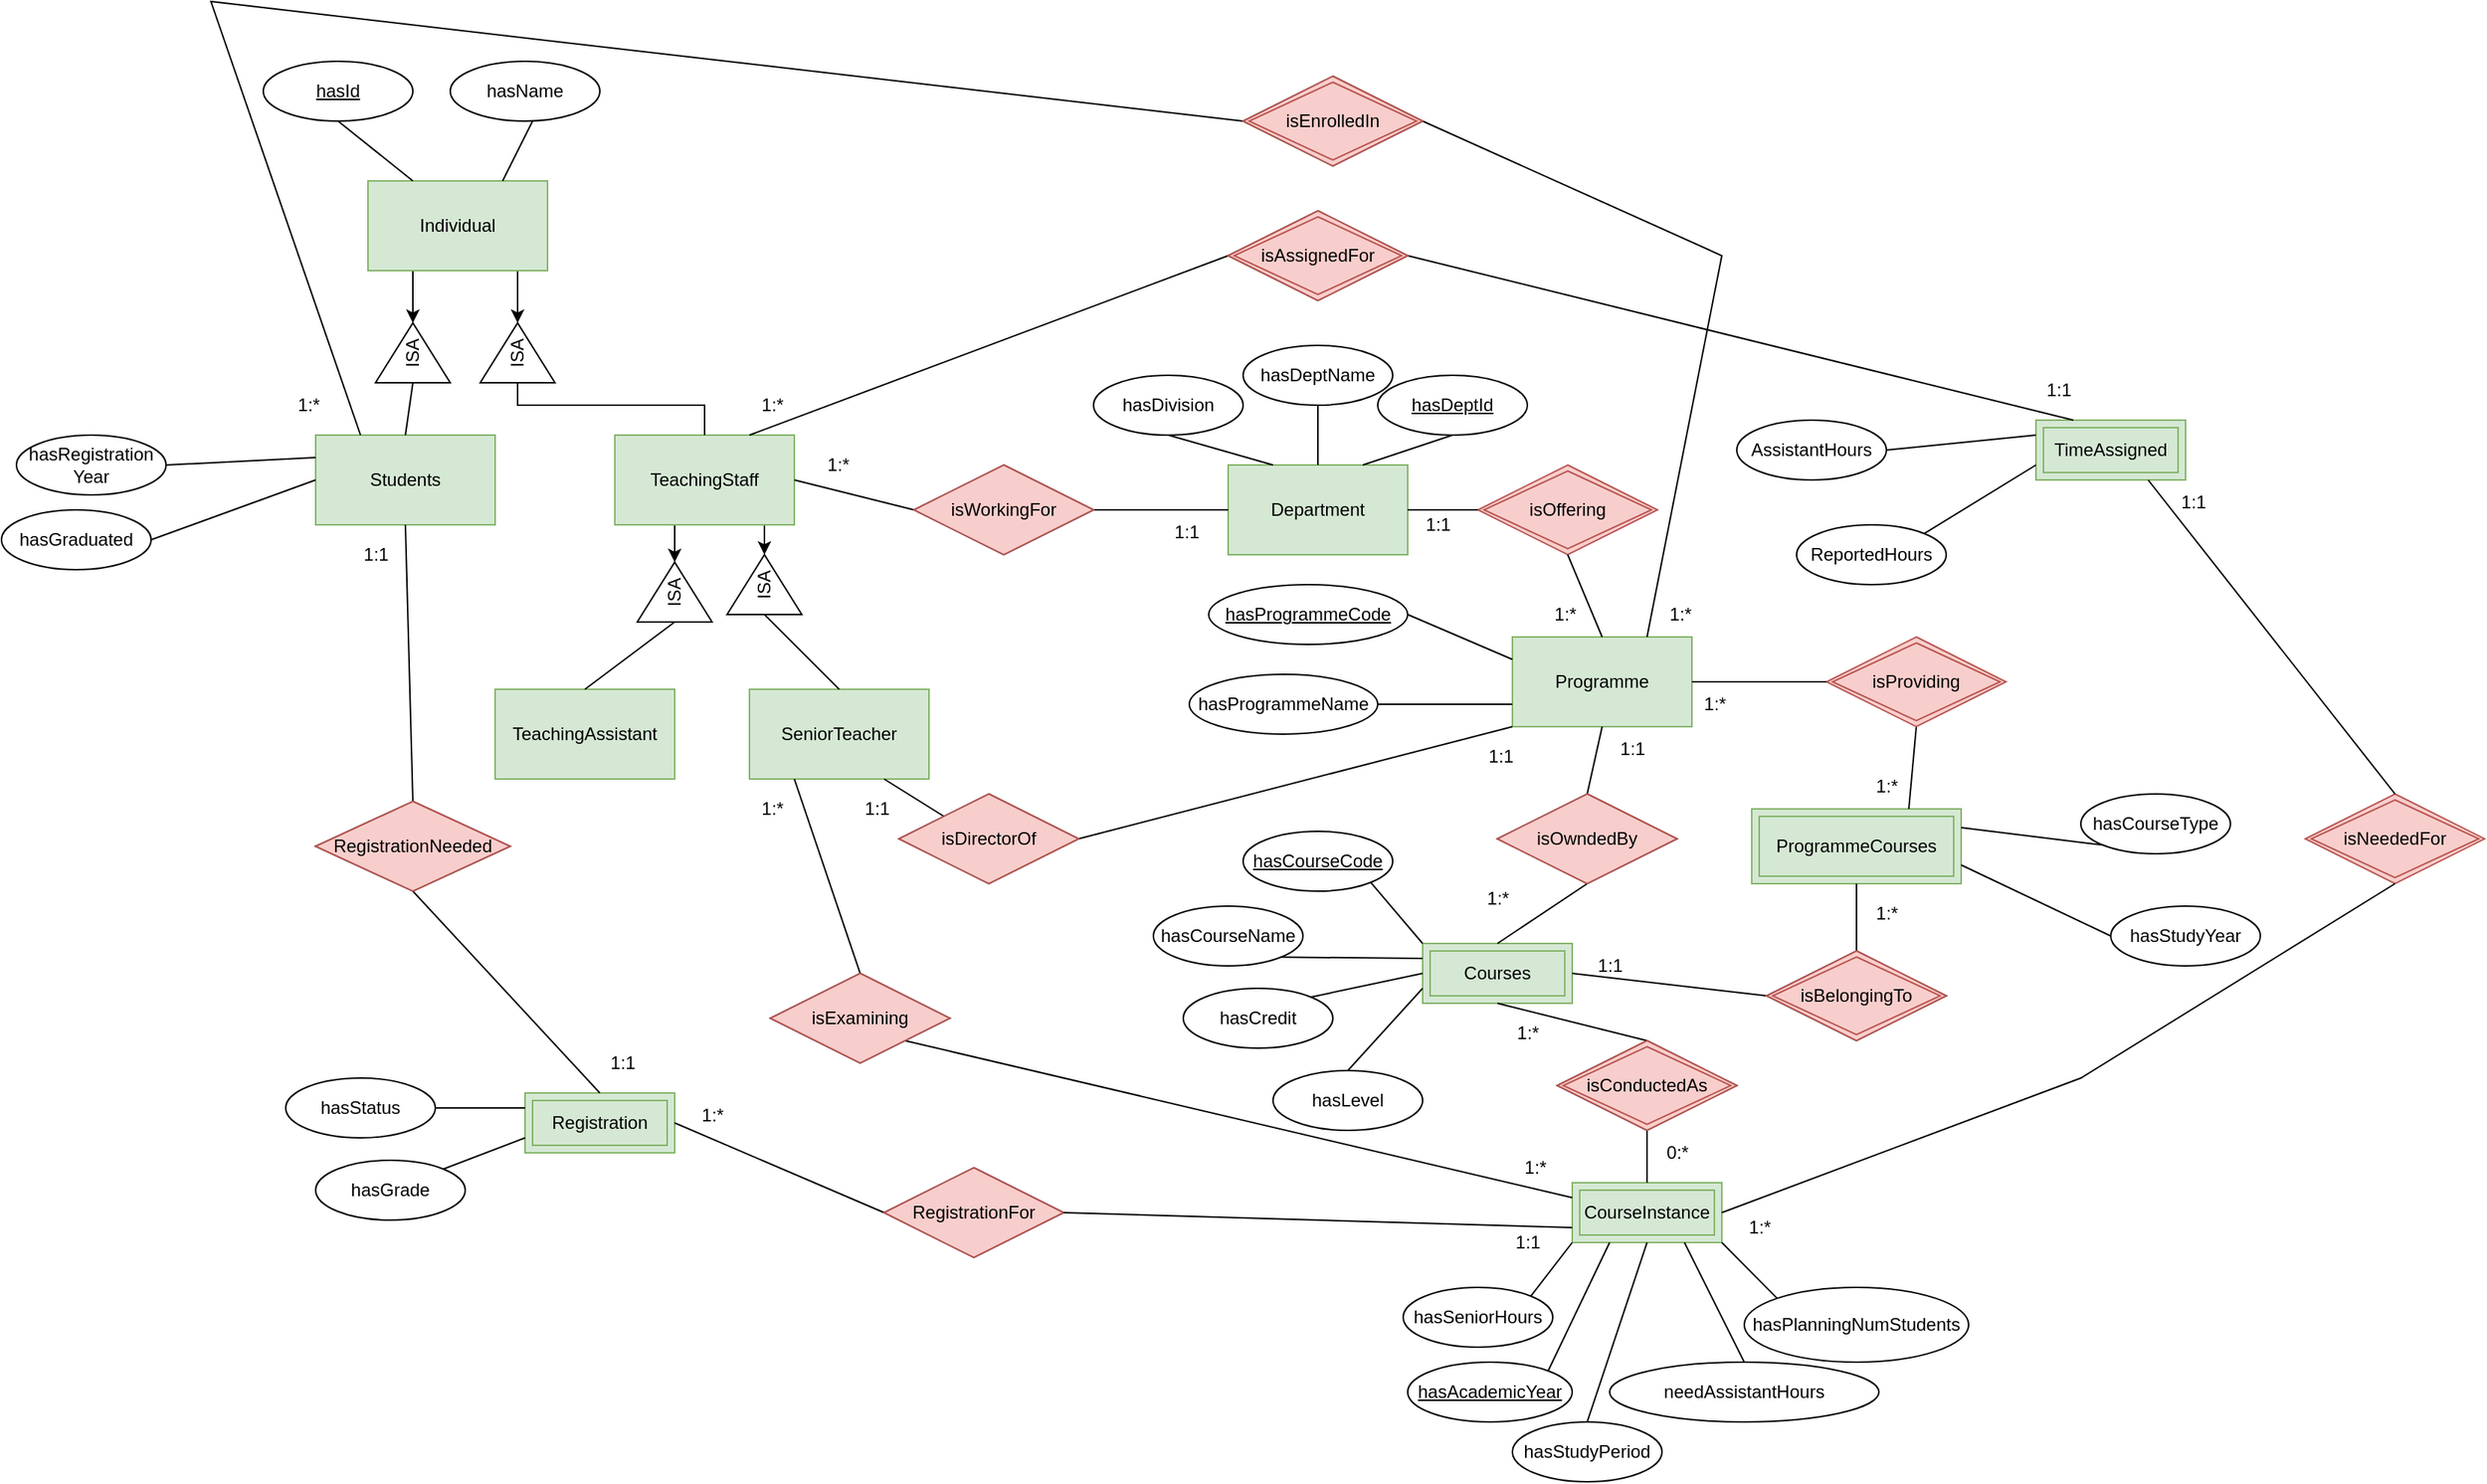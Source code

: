 <mxfile version="18.0.6" type="device" pages="2"><diagram id="J8EupzcJB7g5Kmm_U0Li" name="Sida-1"><mxGraphModel dx="1929" dy="2194" grid="1" gridSize="10" guides="1" tooltips="1" connect="1" arrows="1" fold="1" page="1" pageScale="1" pageWidth="827" pageHeight="1169" math="0" shadow="0"><root><mxCell id="0"/><mxCell id="1" parent="0"/><mxCell id="uRtJsHN-_o4fBRyq6niI-35" style="edgeStyle=orthogonalEdgeStyle;rounded=0;orthogonalLoop=1;jettySize=auto;html=1;exitX=0.25;exitY=1;exitDx=0;exitDy=0;entryX=1;entryY=0.5;entryDx=0;entryDy=0;" parent="1" source="uRtJsHN-_o4fBRyq6niI-1" target="uRtJsHN-_o4fBRyq6niI-18" edge="1"><mxGeometry relative="1" as="geometry"/></mxCell><mxCell id="uRtJsHN-_o4fBRyq6niI-36" style="edgeStyle=orthogonalEdgeStyle;rounded=0;orthogonalLoop=1;jettySize=auto;html=1;exitX=0.75;exitY=1;exitDx=0;exitDy=0;entryX=1;entryY=0.5;entryDx=0;entryDy=0;" parent="1" source="uRtJsHN-_o4fBRyq6niI-1" target="uRtJsHN-_o4fBRyq6niI-17" edge="1"><mxGeometry relative="1" as="geometry"/></mxCell><mxCell id="uRtJsHN-_o4fBRyq6niI-1" value="Individual" style="rounded=0;whiteSpace=wrap;html=1;fillColor=#d5e8d4;strokeColor=#82b366;" parent="1" vertex="1"><mxGeometry x="85" y="70" width="120" height="60" as="geometry"/></mxCell><mxCell id="uRtJsHN-_o4fBRyq6niI-2" value="Students" style="rounded=0;whiteSpace=wrap;html=1;fillColor=#d5e8d4;strokeColor=#82b366;" parent="1" vertex="1"><mxGeometry x="50" y="240" width="120" height="60" as="geometry"/></mxCell><mxCell id="uRtJsHN-_o4fBRyq6niI-39" style="edgeStyle=orthogonalEdgeStyle;rounded=0;orthogonalLoop=1;jettySize=auto;html=1;exitX=0.25;exitY=1;exitDx=0;exitDy=0;entryX=1;entryY=0.5;entryDx=0;entryDy=0;" parent="1" source="uRtJsHN-_o4fBRyq6niI-3" target="uRtJsHN-_o4fBRyq6niI-19" edge="1"><mxGeometry relative="1" as="geometry"/></mxCell><mxCell id="uRtJsHN-_o4fBRyq6niI-40" style="edgeStyle=orthogonalEdgeStyle;rounded=0;orthogonalLoop=1;jettySize=auto;html=1;exitX=0.75;exitY=1;exitDx=0;exitDy=0;entryX=1;entryY=0.5;entryDx=0;entryDy=0;" parent="1" source="uRtJsHN-_o4fBRyq6niI-3" target="uRtJsHN-_o4fBRyq6niI-21" edge="1"><mxGeometry relative="1" as="geometry"/></mxCell><mxCell id="uRtJsHN-_o4fBRyq6niI-3" value="TeachingStaff" style="rounded=0;whiteSpace=wrap;html=1;fillColor=#d5e8d4;strokeColor=#82b366;" parent="1" vertex="1"><mxGeometry x="250" y="240" width="120" height="60" as="geometry"/></mxCell><mxCell id="uRtJsHN-_o4fBRyq6niI-4" value="TeachingAssistant" style="rounded=0;whiteSpace=wrap;html=1;fillColor=#d5e8d4;strokeColor=#82b366;" parent="1" vertex="1"><mxGeometry x="170" y="410" width="120" height="60" as="geometry"/></mxCell><mxCell id="uRtJsHN-_o4fBRyq6niI-5" value="SeniorTeacher" style="rounded=0;whiteSpace=wrap;html=1;fillColor=#d5e8d4;strokeColor=#82b366;" parent="1" vertex="1"><mxGeometry x="340" y="410" width="120" height="60" as="geometry"/></mxCell><mxCell id="uRtJsHN-_o4fBRyq6niI-6" value="Department" style="rounded=0;whiteSpace=wrap;html=1;fillColor=#d5e8d4;strokeColor=#82b366;" parent="1" vertex="1"><mxGeometry x="660" y="260" width="120" height="60" as="geometry"/></mxCell><mxCell id="uRtJsHN-_o4fBRyq6niI-8" value="Programme" style="rounded=0;whiteSpace=wrap;html=1;fillColor=#d5e8d4;strokeColor=#82b366;" parent="1" vertex="1"><mxGeometry x="850" y="375" width="120" height="60" as="geometry"/></mxCell><mxCell id="uRtJsHN-_o4fBRyq6niI-9" value="Courses" style="shape=ext;margin=3;double=1;whiteSpace=wrap;html=1;align=center;fillColor=#d5e8d4;strokeColor=#82b366;" parent="1" vertex="1"><mxGeometry x="790" y="580" width="100" height="40" as="geometry"/></mxCell><mxCell id="uRtJsHN-_o4fBRyq6niI-10" value="ProgrammeCourses" style="shape=ext;margin=3;double=1;whiteSpace=wrap;html=1;align=center;fillColor=#d5e8d4;strokeColor=#82b366;" parent="1" vertex="1"><mxGeometry x="1010" y="490" width="140" height="50" as="geometry"/></mxCell><mxCell id="uRtJsHN-_o4fBRyq6niI-11" value="CourseInstance" style="shape=ext;margin=3;double=1;whiteSpace=wrap;html=1;align=center;fillColor=#d5e8d4;strokeColor=#82b366;" parent="1" vertex="1"><mxGeometry x="890" y="740" width="100" height="40" as="geometry"/></mxCell><mxCell id="uRtJsHN-_o4fBRyq6niI-12" value="TimeAssigned" style="shape=ext;margin=3;double=1;whiteSpace=wrap;html=1;align=center;fillColor=#d5e8d4;strokeColor=#82b366;" parent="1" vertex="1"><mxGeometry x="1200" y="230" width="100" height="40" as="geometry"/></mxCell><mxCell id="uRtJsHN-_o4fBRyq6niI-13" value="Registration" style="shape=ext;margin=3;double=1;whiteSpace=wrap;html=1;align=center;fillColor=#d5e8d4;strokeColor=#82b366;" parent="1" vertex="1"><mxGeometry x="190" y="680" width="100" height="40" as="geometry"/></mxCell><mxCell id="uRtJsHN-_o4fBRyq6niI-14" value="&lt;u&gt;hasId&lt;/u&gt;" style="ellipse;whiteSpace=wrap;html=1;align=center;" parent="1" vertex="1"><mxGeometry x="15" y="-10" width="100" height="40" as="geometry"/></mxCell><mxCell id="uRtJsHN-_o4fBRyq6niI-15" value="hasName" style="ellipse;whiteSpace=wrap;html=1;align=center;" parent="1" vertex="1"><mxGeometry x="140" y="-10" width="100" height="40" as="geometry"/></mxCell><mxCell id="uRtJsHN-_o4fBRyq6niI-17" value="ISA" style="triangle;whiteSpace=wrap;html=1;rotation=-90;" parent="1" vertex="1"><mxGeometry x="165" y="160" width="40" height="50" as="geometry"/></mxCell><mxCell id="uRtJsHN-_o4fBRyq6niI-18" value="ISA" style="triangle;whiteSpace=wrap;html=1;rotation=-90;" parent="1" vertex="1"><mxGeometry x="95" y="160" width="40" height="50" as="geometry"/></mxCell><mxCell id="uRtJsHN-_o4fBRyq6niI-19" value="ISA" style="triangle;whiteSpace=wrap;html=1;rotation=-90;" parent="1" vertex="1"><mxGeometry x="270" y="320" width="40" height="50" as="geometry"/></mxCell><mxCell id="uRtJsHN-_o4fBRyq6niI-21" value="ISA" style="triangle;whiteSpace=wrap;html=1;rotation=-90;" parent="1" vertex="1"><mxGeometry x="330" y="315" width="40" height="50" as="geometry"/></mxCell><mxCell id="uRtJsHN-_o4fBRyq6niI-22" value="hasRegistration&lt;br&gt;Year" style="ellipse;whiteSpace=wrap;html=1;align=center;labelBackgroundColor=none;" parent="1" vertex="1"><mxGeometry x="-150" y="240" width="100" height="40" as="geometry"/></mxCell><mxCell id="uRtJsHN-_o4fBRyq6niI-23" value="hasGraduated" style="ellipse;whiteSpace=wrap;html=1;align=center;labelBackgroundColor=none;" parent="1" vertex="1"><mxGeometry x="-160" y="290" width="100" height="40" as="geometry"/></mxCell><mxCell id="uRtJsHN-_o4fBRyq6niI-24" value="hasStatus" style="ellipse;whiteSpace=wrap;html=1;align=center;labelBackgroundColor=none;" parent="1" vertex="1"><mxGeometry x="30" y="670" width="100" height="40" as="geometry"/></mxCell><mxCell id="uRtJsHN-_o4fBRyq6niI-25" value="hasGrade" style="ellipse;whiteSpace=wrap;html=1;align=center;labelBackgroundColor=none;" parent="1" vertex="1"><mxGeometry x="50" y="725" width="100" height="40" as="geometry"/></mxCell><mxCell id="uRtJsHN-_o4fBRyq6niI-26" value="hasDivision" style="ellipse;whiteSpace=wrap;html=1;align=center;labelBackgroundColor=none;" parent="1" vertex="1"><mxGeometry x="570" y="200" width="100" height="40" as="geometry"/></mxCell><mxCell id="uRtJsHN-_o4fBRyq6niI-27" value="hasDeptName" style="ellipse;whiteSpace=wrap;html=1;align=center;labelBackgroundColor=none;" parent="1" vertex="1"><mxGeometry x="670" y="180" width="100" height="40" as="geometry"/></mxCell><mxCell id="uRtJsHN-_o4fBRyq6niI-28" value="&lt;u&gt;hasDeptId&lt;/u&gt;" style="ellipse;whiteSpace=wrap;html=1;align=center;labelBackgroundColor=none;" parent="1" vertex="1"><mxGeometry x="760" y="200" width="100" height="40" as="geometry"/></mxCell><mxCell id="uRtJsHN-_o4fBRyq6niI-33" value="" style="endArrow=none;html=1;rounded=0;exitX=1;exitY=0.5;exitDx=0;exitDy=0;entryX=0;entryY=0.25;entryDx=0;entryDy=0;" parent="1" source="uRtJsHN-_o4fBRyq6niI-22" target="uRtJsHN-_o4fBRyq6niI-2" edge="1"><mxGeometry relative="1" as="geometry"><mxPoint x="-60" y="180" as="sourcePoint"/><mxPoint x="40" y="230" as="targetPoint"/></mxGeometry></mxCell><mxCell id="uRtJsHN-_o4fBRyq6niI-34" value="" style="endArrow=none;html=1;rounded=0;exitX=1;exitY=0.5;exitDx=0;exitDy=0;entryX=0;entryY=0.5;entryDx=0;entryDy=0;" parent="1" source="uRtJsHN-_o4fBRyq6niI-23" target="uRtJsHN-_o4fBRyq6niI-2" edge="1"><mxGeometry relative="1" as="geometry"><mxPoint y="360" as="sourcePoint"/><mxPoint x="160" y="360" as="targetPoint"/></mxGeometry></mxCell><mxCell id="uRtJsHN-_o4fBRyq6niI-37" value="" style="endArrow=none;html=1;rounded=0;exitX=0;exitY=0.5;exitDx=0;exitDy=0;entryX=0.5;entryY=0;entryDx=0;entryDy=0;" parent="1" source="uRtJsHN-_o4fBRyq6niI-18" target="uRtJsHN-_o4fBRyq6niI-2" edge="1"><mxGeometry relative="1" as="geometry"><mxPoint x="110" y="200" as="sourcePoint"/><mxPoint x="270" y="200" as="targetPoint"/></mxGeometry></mxCell><mxCell id="uRtJsHN-_o4fBRyq6niI-38" value="" style="endArrow=none;html=1;rounded=0;exitX=0;exitY=0.5;exitDx=0;exitDy=0;entryX=0.5;entryY=0;entryDx=0;entryDy=0;" parent="1" source="uRtJsHN-_o4fBRyq6niI-17" target="uRtJsHN-_o4fBRyq6niI-3" edge="1"><mxGeometry relative="1" as="geometry"><mxPoint x="290" y="170" as="sourcePoint"/><mxPoint x="450" y="170" as="targetPoint"/><Array as="points"><mxPoint x="185" y="220"/><mxPoint x="310" y="220"/></Array></mxGeometry></mxCell><mxCell id="uRtJsHN-_o4fBRyq6niI-41" value="" style="endArrow=none;html=1;rounded=0;entryX=0;entryY=0.5;entryDx=0;entryDy=0;exitX=0.5;exitY=0;exitDx=0;exitDy=0;" parent="1" source="uRtJsHN-_o4fBRyq6niI-4" target="uRtJsHN-_o4fBRyq6niI-19" edge="1"><mxGeometry relative="1" as="geometry"><mxPoint x="80" y="360" as="sourcePoint"/><mxPoint x="240" y="360" as="targetPoint"/></mxGeometry></mxCell><mxCell id="uRtJsHN-_o4fBRyq6niI-42" value="" style="endArrow=none;html=1;rounded=0;exitX=0;exitY=0.5;exitDx=0;exitDy=0;entryX=0.5;entryY=0;entryDx=0;entryDy=0;" parent="1" source="uRtJsHN-_o4fBRyq6niI-21" target="uRtJsHN-_o4fBRyq6niI-5" edge="1"><mxGeometry relative="1" as="geometry"><mxPoint x="430" y="350" as="sourcePoint"/><mxPoint x="590" y="350" as="targetPoint"/></mxGeometry></mxCell><mxCell id="uRtJsHN-_o4fBRyq6niI-43" value="" style="endArrow=none;html=1;rounded=0;exitX=0.5;exitY=1;exitDx=0;exitDy=0;entryX=0.5;entryY=0;entryDx=0;entryDy=0;" parent="1" source="uRtJsHN-_o4fBRyq6niI-2" target="uRtJsHN-_o4fBRyq6niI-86" edge="1"><mxGeometry relative="1" as="geometry"><mxPoint x="90" y="410" as="sourcePoint"/><mxPoint x="110" y="390" as="targetPoint"/></mxGeometry></mxCell><mxCell id="uRtJsHN-_o4fBRyq6niI-44" value="" style="endArrow=none;html=1;rounded=0;exitX=1;exitY=0.5;exitDx=0;exitDy=0;entryX=0;entryY=0.25;entryDx=0;entryDy=0;" parent="1" source="uRtJsHN-_o4fBRyq6niI-24" target="uRtJsHN-_o4fBRyq6niI-13" edge="1"><mxGeometry relative="1" as="geometry"><mxPoint x="130" y="700" as="sourcePoint"/><mxPoint x="260" y="640" as="targetPoint"/></mxGeometry></mxCell><mxCell id="uRtJsHN-_o4fBRyq6niI-45" value="" style="endArrow=none;html=1;rounded=0;exitX=1;exitY=0;exitDx=0;exitDy=0;entryX=0;entryY=0.75;entryDx=0;entryDy=0;" parent="1" source="uRtJsHN-_o4fBRyq6niI-25" target="uRtJsHN-_o4fBRyq6niI-13" edge="1"><mxGeometry relative="1" as="geometry"><mxPoint x="270" y="770" as="sourcePoint"/><mxPoint x="430" y="770" as="targetPoint"/></mxGeometry></mxCell><mxCell id="uRtJsHN-_o4fBRyq6niI-46" value="" style="endArrow=none;html=1;rounded=0;exitX=0.5;exitY=1;exitDx=0;exitDy=0;entryX=0.25;entryY=0;entryDx=0;entryDy=0;" parent="1" source="uRtJsHN-_o4fBRyq6niI-14" target="uRtJsHN-_o4fBRyq6niI-1" edge="1"><mxGeometry relative="1" as="geometry"><mxPoint x="285" y="60" as="sourcePoint"/><mxPoint x="445" y="60" as="targetPoint"/></mxGeometry></mxCell><mxCell id="uRtJsHN-_o4fBRyq6niI-47" value="" style="endArrow=none;html=1;rounded=0;exitX=0.5;exitY=1;exitDx=0;exitDy=0;entryX=0.75;entryY=0;entryDx=0;entryDy=0;" parent="1" target="uRtJsHN-_o4fBRyq6niI-1" edge="1"><mxGeometry relative="1" as="geometry"><mxPoint x="195" y="30" as="sourcePoint"/><mxPoint x="415" y="40" as="targetPoint"/></mxGeometry></mxCell><mxCell id="uRtJsHN-_o4fBRyq6niI-48" value="isWorkingFor" style="shape=rhombus;perimeter=rhombusPerimeter;whiteSpace=wrap;html=1;align=center;labelBackgroundColor=none;" parent="1" vertex="1"><mxGeometry x="450" y="260" width="120" height="60" as="geometry"/></mxCell><mxCell id="uRtJsHN-_o4fBRyq6niI-49" value="" style="endArrow=none;html=1;rounded=0;exitX=1;exitY=0.5;exitDx=0;exitDy=0;entryX=0;entryY=0.5;entryDx=0;entryDy=0;" parent="1" source="uRtJsHN-_o4fBRyq6niI-3" target="uRtJsHN-_o4fBRyq6niI-48" edge="1"><mxGeometry relative="1" as="geometry"><mxPoint x="460" y="160" as="sourcePoint"/><mxPoint x="620" y="160" as="targetPoint"/></mxGeometry></mxCell><mxCell id="uRtJsHN-_o4fBRyq6niI-50" value="" style="endArrow=none;html=1;rounded=0;exitX=1;exitY=0.5;exitDx=0;exitDy=0;entryX=0;entryY=0.5;entryDx=0;entryDy=0;" parent="1" source="uRtJsHN-_o4fBRyq6niI-48" target="uRtJsHN-_o4fBRyq6niI-6" edge="1"><mxGeometry relative="1" as="geometry"><mxPoint x="500" y="210" as="sourcePoint"/><mxPoint x="660" y="210" as="targetPoint"/></mxGeometry></mxCell><mxCell id="uRtJsHN-_o4fBRyq6niI-52" value="" style="endArrow=none;html=1;rounded=0;exitX=0.5;exitY=1;exitDx=0;exitDy=0;entryX=0.25;entryY=0;entryDx=0;entryDy=0;" parent="1" source="uRtJsHN-_o4fBRyq6niI-26" target="uRtJsHN-_o4fBRyq6niI-6" edge="1"><mxGeometry relative="1" as="geometry"><mxPoint x="650" y="230" as="sourcePoint"/><mxPoint x="810" y="230" as="targetPoint"/></mxGeometry></mxCell><mxCell id="uRtJsHN-_o4fBRyq6niI-53" value="" style="endArrow=none;html=1;rounded=0;exitX=0.5;exitY=1;exitDx=0;exitDy=0;" parent="1" source="uRtJsHN-_o4fBRyq6niI-27" target="uRtJsHN-_o4fBRyq6niI-6" edge="1"><mxGeometry relative="1" as="geometry"><mxPoint x="710" y="200" as="sourcePoint"/><mxPoint x="870" y="200" as="targetPoint"/></mxGeometry></mxCell><mxCell id="uRtJsHN-_o4fBRyq6niI-54" value="" style="endArrow=none;html=1;rounded=0;exitX=0.5;exitY=1;exitDx=0;exitDy=0;entryX=0.75;entryY=0;entryDx=0;entryDy=0;" parent="1" source="uRtJsHN-_o4fBRyq6niI-28" target="uRtJsHN-_o4fBRyq6niI-6" edge="1"><mxGeometry relative="1" as="geometry"><mxPoint x="890" y="280" as="sourcePoint"/><mxPoint x="1050" y="280" as="targetPoint"/></mxGeometry></mxCell><mxCell id="uRtJsHN-_o4fBRyq6niI-56" value="isOffering" style="shape=rhombus;double=1;perimeter=rhombusPerimeter;whiteSpace=wrap;html=1;align=center;labelBackgroundColor=none;fillColor=#f8cecc;strokeColor=#b85450;" parent="1" vertex="1"><mxGeometry x="827" y="260" width="120" height="60" as="geometry"/></mxCell><mxCell id="uRtJsHN-_o4fBRyq6niI-57" value="" style="endArrow=none;html=1;rounded=0;exitX=1;exitY=0.5;exitDx=0;exitDy=0;entryX=0;entryY=0.5;entryDx=0;entryDy=0;" parent="1" source="uRtJsHN-_o4fBRyq6niI-6" target="uRtJsHN-_o4fBRyq6niI-56" edge="1"><mxGeometry relative="1" as="geometry"><mxPoint x="790" y="290" as="sourcePoint"/><mxPoint x="870" y="300" as="targetPoint"/></mxGeometry></mxCell><mxCell id="uRtJsHN-_o4fBRyq6niI-58" value="" style="endArrow=none;html=1;rounded=0;entryX=0.75;entryY=0;entryDx=0;entryDy=0;exitX=0.5;exitY=1;exitDx=0;exitDy=0;" parent="1" source="uRtJsHN-_o4fBRyq6niI-68" target="uRtJsHN-_o4fBRyq6niI-10" edge="1"><mxGeometry relative="1" as="geometry"><mxPoint x="1140" y="500" as="sourcePoint"/><mxPoint x="1130" y="535" as="targetPoint"/></mxGeometry></mxCell><mxCell id="uRtJsHN-_o4fBRyq6niI-59" value="hasCourseType" style="ellipse;whiteSpace=wrap;html=1;align=center;labelBackgroundColor=none;" parent="1" vertex="1"><mxGeometry x="1230" y="480" width="100" height="40" as="geometry"/></mxCell><mxCell id="uRtJsHN-_o4fBRyq6niI-60" value="hasStudyYear" style="ellipse;whiteSpace=wrap;html=1;align=center;labelBackgroundColor=none;" parent="1" vertex="1"><mxGeometry x="1250" y="555" width="100" height="40" as="geometry"/></mxCell><mxCell id="uRtJsHN-_o4fBRyq6niI-61" value="" style="endArrow=none;html=1;rounded=0;exitX=1;exitY=0.25;exitDx=0;exitDy=0;entryX=0;entryY=1;entryDx=0;entryDy=0;" parent="1" source="uRtJsHN-_o4fBRyq6niI-10" target="uRtJsHN-_o4fBRyq6niI-59" edge="1"><mxGeometry relative="1" as="geometry"><mxPoint x="1200" y="547.5" as="sourcePoint"/><mxPoint x="1254.645" y="509.142" as="targetPoint"/></mxGeometry></mxCell><mxCell id="uRtJsHN-_o4fBRyq6niI-62" value="" style="endArrow=none;html=1;rounded=0;exitX=1;exitY=0.75;exitDx=0;exitDy=0;entryX=0;entryY=0.5;entryDx=0;entryDy=0;" parent="1" source="uRtJsHN-_o4fBRyq6niI-10" target="uRtJsHN-_o4fBRyq6niI-60" edge="1"><mxGeometry relative="1" as="geometry"><mxPoint x="1200" y="572.5" as="sourcePoint"/><mxPoint x="1370" y="615" as="targetPoint"/></mxGeometry></mxCell><mxCell id="uRtJsHN-_o4fBRyq6niI-66" value="" style="endArrow=none;html=1;rounded=0;exitX=0.5;exitY=1;exitDx=0;exitDy=0;entryX=0.5;entryY=0;entryDx=0;entryDy=0;" parent="1" source="uRtJsHN-_o4fBRyq6niI-56" target="uRtJsHN-_o4fBRyq6niI-8" edge="1"><mxGeometry relative="1" as="geometry"><mxPoint x="940" y="350" as="sourcePoint"/><mxPoint x="1100" y="350" as="targetPoint"/></mxGeometry></mxCell><mxCell id="uRtJsHN-_o4fBRyq6niI-68" value="isProviding" style="shape=rhombus;double=1;perimeter=rhombusPerimeter;whiteSpace=wrap;html=1;align=center;labelBackgroundColor=none;fillColor=#f8cecc;strokeColor=#b85450;" parent="1" vertex="1"><mxGeometry x="1060" y="375" width="120" height="60" as="geometry"/></mxCell><mxCell id="uRtJsHN-_o4fBRyq6niI-69" value="" style="endArrow=none;html=1;rounded=0;exitX=1;exitY=0.5;exitDx=0;exitDy=0;entryX=0;entryY=0.5;entryDx=0;entryDy=0;" parent="1" source="uRtJsHN-_o4fBRyq6niI-8" target="uRtJsHN-_o4fBRyq6niI-68" edge="1"><mxGeometry relative="1" as="geometry"><mxPoint x="1080" y="290" as="sourcePoint"/><mxPoint x="1240" y="290" as="targetPoint"/></mxGeometry></mxCell><mxCell id="uRtJsHN-_o4fBRyq6niI-70" value="isOwndedBy" style="shape=rhombus;perimeter=rhombusPerimeter;whiteSpace=wrap;html=1;align=center;labelBackgroundColor=none;" parent="1" vertex="1"><mxGeometry x="840" y="480" width="120" height="60" as="geometry"/></mxCell><mxCell id="uRtJsHN-_o4fBRyq6niI-71" value="" style="endArrow=none;html=1;rounded=0;entryX=0.5;entryY=1;entryDx=0;entryDy=0;exitX=0.5;exitY=0;exitDx=0;exitDy=0;" parent="1" source="uRtJsHN-_o4fBRyq6niI-70" target="uRtJsHN-_o4fBRyq6niI-8" edge="1"><mxGeometry relative="1" as="geometry"><mxPoint x="680" y="440" as="sourcePoint"/><mxPoint x="840" y="440" as="targetPoint"/></mxGeometry></mxCell><mxCell id="uRtJsHN-_o4fBRyq6niI-72" value="" style="endArrow=none;html=1;rounded=0;exitX=0.5;exitY=1;exitDx=0;exitDy=0;entryX=0.5;entryY=0;entryDx=0;entryDy=0;" parent="1" source="uRtJsHN-_o4fBRyq6niI-70" target="uRtJsHN-_o4fBRyq6niI-9" edge="1"><mxGeometry relative="1" as="geometry"><mxPoint x="910" y="560" as="sourcePoint"/><mxPoint x="1070" y="560" as="targetPoint"/></mxGeometry></mxCell><mxCell id="uRtJsHN-_o4fBRyq6niI-73" value="isBelongingTo" style="shape=rhombus;double=1;perimeter=rhombusPerimeter;whiteSpace=wrap;html=1;align=center;labelBackgroundColor=none;" parent="1" vertex="1"><mxGeometry x="1020" y="585" width="120" height="60" as="geometry"/></mxCell><mxCell id="uRtJsHN-_o4fBRyq6niI-74" value="" style="endArrow=none;html=1;rounded=0;exitX=0.5;exitY=1;exitDx=0;exitDy=0;entryX=0.5;entryY=0;entryDx=0;entryDy=0;" parent="1" source="uRtJsHN-_o4fBRyq6niI-10" target="uRtJsHN-_o4fBRyq6niI-73" edge="1"><mxGeometry relative="1" as="geometry"><mxPoint x="1090" y="770" as="sourcePoint"/><mxPoint x="1250" y="770" as="targetPoint"/></mxGeometry></mxCell><mxCell id="uRtJsHN-_o4fBRyq6niI-75" value="" style="endArrow=none;html=1;rounded=0;exitX=1;exitY=0.5;exitDx=0;exitDy=0;entryX=0;entryY=0.5;entryDx=0;entryDy=0;" parent="1" source="uRtJsHN-_o4fBRyq6niI-9" target="uRtJsHN-_o4fBRyq6niI-73" edge="1"><mxGeometry relative="1" as="geometry"><mxPoint x="1050" y="700" as="sourcePoint"/><mxPoint x="1210" y="700" as="targetPoint"/></mxGeometry></mxCell><mxCell id="uRtJsHN-_o4fBRyq6niI-76" value="isConductedAs" style="shape=rhombus;double=1;perimeter=rhombusPerimeter;whiteSpace=wrap;html=1;align=center;labelBackgroundColor=none;" parent="1" vertex="1"><mxGeometry x="880" y="645" width="120" height="60" as="geometry"/></mxCell><mxCell id="uRtJsHN-_o4fBRyq6niI-77" value="" style="endArrow=none;html=1;rounded=0;exitX=0.5;exitY=0;exitDx=0;exitDy=0;entryX=0.5;entryY=1;entryDx=0;entryDy=0;" parent="1" source="uRtJsHN-_o4fBRyq6niI-76" target="uRtJsHN-_o4fBRyq6niI-9" edge="1"><mxGeometry relative="1" as="geometry"><mxPoint x="770" y="570" as="sourcePoint"/><mxPoint x="930" y="570" as="targetPoint"/></mxGeometry></mxCell><mxCell id="uRtJsHN-_o4fBRyq6niI-78" value="" style="endArrow=none;html=1;rounded=0;exitX=0.5;exitY=1;exitDx=0;exitDy=0;entryX=0.5;entryY=0;entryDx=0;entryDy=0;" parent="1" source="uRtJsHN-_o4fBRyq6niI-76" target="uRtJsHN-_o4fBRyq6niI-11" edge="1"><mxGeometry relative="1" as="geometry"><mxPoint x="1070" y="860" as="sourcePoint"/><mxPoint x="1230" y="860" as="targetPoint"/></mxGeometry></mxCell><mxCell id="uRtJsHN-_o4fBRyq6niI-80" value="isNeededFor" style="shape=rhombus;double=1;perimeter=rhombusPerimeter;whiteSpace=wrap;html=1;align=center;labelBackgroundColor=none;fillColor=#f8cecc;strokeColor=#b85450;" parent="1" vertex="1"><mxGeometry x="1380" y="480" width="120" height="60" as="geometry"/></mxCell><mxCell id="uRtJsHN-_o4fBRyq6niI-81" value="" style="endArrow=none;html=1;rounded=0;exitX=0.75;exitY=1;exitDx=0;exitDy=0;entryX=0.5;entryY=0;entryDx=0;entryDy=0;" parent="1" source="uRtJsHN-_o4fBRyq6niI-12" target="uRtJsHN-_o4fBRyq6niI-80" edge="1"><mxGeometry relative="1" as="geometry"><mxPoint x="1400" y="310" as="sourcePoint"/><mxPoint x="1560" y="310" as="targetPoint"/></mxGeometry></mxCell><mxCell id="uRtJsHN-_o4fBRyq6niI-82" value="" style="endArrow=none;html=1;rounded=0;exitX=1;exitY=0.5;exitDx=0;exitDy=0;entryX=0.5;entryY=1;entryDx=0;entryDy=0;" parent="1" source="uRtJsHN-_o4fBRyq6niI-11" target="uRtJsHN-_o4fBRyq6niI-80" edge="1"><mxGeometry relative="1" as="geometry"><mxPoint x="1310" y="670" as="sourcePoint"/><mxPoint x="1470" y="670" as="targetPoint"/><Array as="points"><mxPoint x="1230" y="670"/></Array></mxGeometry></mxCell><mxCell id="uRtJsHN-_o4fBRyq6niI-83" value="isAssignedFor" style="shape=rhombus;double=1;perimeter=rhombusPerimeter;whiteSpace=wrap;html=1;align=center;labelBackgroundColor=none;" parent="1" vertex="1"><mxGeometry x="660" y="90" width="120" height="60" as="geometry"/></mxCell><mxCell id="uRtJsHN-_o4fBRyq6niI-84" value="" style="endArrow=none;html=1;rounded=0;exitX=1;exitY=0.5;exitDx=0;exitDy=0;entryX=0.25;entryY=0;entryDx=0;entryDy=0;" parent="1" source="uRtJsHN-_o4fBRyq6niI-83" target="uRtJsHN-_o4fBRyq6niI-12" edge="1"><mxGeometry relative="1" as="geometry"><mxPoint x="1150" y="140" as="sourcePoint"/><mxPoint x="1310" y="140" as="targetPoint"/></mxGeometry></mxCell><mxCell id="uRtJsHN-_o4fBRyq6niI-85" value="" style="endArrow=none;html=1;rounded=0;exitX=0.75;exitY=0;exitDx=0;exitDy=0;entryX=0;entryY=0.5;entryDx=0;entryDy=0;" parent="1" source="uRtJsHN-_o4fBRyq6niI-3" target="uRtJsHN-_o4fBRyq6niI-83" edge="1"><mxGeometry relative="1" as="geometry"><mxPoint x="470" y="80" as="sourcePoint"/><mxPoint x="630" y="80" as="targetPoint"/></mxGeometry></mxCell><mxCell id="uRtJsHN-_o4fBRyq6niI-86" value="RegistrationNeeded" style="shape=rhombus;perimeter=rhombusPerimeter;whiteSpace=wrap;html=1;align=center;labelBackgroundColor=none;" parent="1" vertex="1"><mxGeometry x="50" y="485" width="130" height="60" as="geometry"/></mxCell><mxCell id="uRtJsHN-_o4fBRyq6niI-87" value="" style="endArrow=none;html=1;rounded=0;exitX=0.5;exitY=1;exitDx=0;exitDy=0;entryX=0.5;entryY=0;entryDx=0;entryDy=0;" parent="1" source="uRtJsHN-_o4fBRyq6niI-86" target="uRtJsHN-_o4fBRyq6niI-13" edge="1"><mxGeometry relative="1" as="geometry"><mxPoint x="240" y="610" as="sourcePoint"/><mxPoint x="400" y="610" as="targetPoint"/></mxGeometry></mxCell><mxCell id="uRtJsHN-_o4fBRyq6niI-88" value="RegistrationFor" style="shape=rhombus;perimeter=rhombusPerimeter;whiteSpace=wrap;html=1;align=center;labelBackgroundColor=none;" parent="1" vertex="1"><mxGeometry x="430" y="730" width="120" height="60" as="geometry"/></mxCell><mxCell id="uRtJsHN-_o4fBRyq6niI-89" value="" style="endArrow=none;html=1;rounded=0;exitX=1;exitY=0.5;exitDx=0;exitDy=0;entryX=0;entryY=0.5;entryDx=0;entryDy=0;" parent="1" source="uRtJsHN-_o4fBRyq6niI-13" target="uRtJsHN-_o4fBRyq6niI-88" edge="1"><mxGeometry relative="1" as="geometry"><mxPoint x="280" y="810" as="sourcePoint"/><mxPoint x="440" y="810" as="targetPoint"/></mxGeometry></mxCell><mxCell id="uRtJsHN-_o4fBRyq6niI-91" value="&lt;u&gt;hasCourseCode&lt;/u&gt;" style="ellipse;whiteSpace=wrap;html=1;align=center;labelBackgroundColor=none;" parent="1" vertex="1"><mxGeometry x="670" y="505" width="100" height="40" as="geometry"/></mxCell><mxCell id="uRtJsHN-_o4fBRyq6niI-92" value="hasCourseName" style="ellipse;whiteSpace=wrap;html=1;align=center;labelBackgroundColor=none;" parent="1" vertex="1"><mxGeometry x="610" y="555" width="100" height="40" as="geometry"/></mxCell><mxCell id="uRtJsHN-_o4fBRyq6niI-93" value="hasCredit" style="ellipse;whiteSpace=wrap;html=1;align=center;labelBackgroundColor=none;" parent="1" vertex="1"><mxGeometry x="630" y="610" width="100" height="40" as="geometry"/></mxCell><mxCell id="uRtJsHN-_o4fBRyq6niI-94" value="hasLevel" style="ellipse;whiteSpace=wrap;html=1;align=center;labelBackgroundColor=none;" parent="1" vertex="1"><mxGeometry x="690" y="665" width="100" height="40" as="geometry"/></mxCell><mxCell id="uRtJsHN-_o4fBRyq6niI-95" value="" style="endArrow=none;html=1;rounded=0;exitX=1;exitY=1;exitDx=0;exitDy=0;entryX=0;entryY=0;entryDx=0;entryDy=0;" parent="1" source="uRtJsHN-_o4fBRyq6niI-91" target="uRtJsHN-_o4fBRyq6niI-9" edge="1"><mxGeometry relative="1" as="geometry"><mxPoint x="690" y="450" as="sourcePoint"/><mxPoint x="850" y="450" as="targetPoint"/></mxGeometry></mxCell><mxCell id="uRtJsHN-_o4fBRyq6niI-96" value="" style="endArrow=none;html=1;rounded=0;entryX=0;entryY=0.25;entryDx=0;entryDy=0;exitX=1;exitY=1;exitDx=0;exitDy=0;" parent="1" source="uRtJsHN-_o4fBRyq6niI-92" target="uRtJsHN-_o4fBRyq6niI-9" edge="1"><mxGeometry relative="1" as="geometry"><mxPoint x="510" y="600" as="sourcePoint"/><mxPoint x="670" y="600" as="targetPoint"/></mxGeometry></mxCell><mxCell id="uRtJsHN-_o4fBRyq6niI-97" value="" style="endArrow=none;html=1;rounded=0;entryX=0;entryY=0.5;entryDx=0;entryDy=0;exitX=1;exitY=0;exitDx=0;exitDy=0;" parent="1" source="uRtJsHN-_o4fBRyq6niI-93" target="uRtJsHN-_o4fBRyq6niI-9" edge="1"><mxGeometry relative="1" as="geometry"><mxPoint x="490" y="640" as="sourcePoint"/><mxPoint x="650" y="640" as="targetPoint"/></mxGeometry></mxCell><mxCell id="uRtJsHN-_o4fBRyq6niI-98" value="" style="endArrow=none;html=1;rounded=0;exitX=0.5;exitY=0;exitDx=0;exitDy=0;entryX=0;entryY=0.75;entryDx=0;entryDy=0;" parent="1" source="uRtJsHN-_o4fBRyq6niI-94" target="uRtJsHN-_o4fBRyq6niI-9" edge="1"><mxGeometry relative="1" as="geometry"><mxPoint x="900" y="570" as="sourcePoint"/><mxPoint x="1060" y="570" as="targetPoint"/></mxGeometry></mxCell><mxCell id="uRtJsHN-_o4fBRyq6niI-99" value="&lt;u&gt;hasProgrammeCode&lt;/u&gt;" style="ellipse;whiteSpace=wrap;html=1;align=center;labelBackgroundColor=none;" parent="1" vertex="1"><mxGeometry x="647" y="340" width="133" height="40" as="geometry"/></mxCell><mxCell id="uRtJsHN-_o4fBRyq6niI-100" value="" style="endArrow=none;html=1;rounded=0;exitX=1;exitY=0.5;exitDx=0;exitDy=0;entryX=0;entryY=0.25;entryDx=0;entryDy=0;" parent="1" source="uRtJsHN-_o4fBRyq6niI-99" target="uRtJsHN-_o4fBRyq6niI-8" edge="1"><mxGeometry relative="1" as="geometry"><mxPoint x="760" y="440" as="sourcePoint"/><mxPoint x="920" y="440" as="targetPoint"/></mxGeometry></mxCell><mxCell id="uRtJsHN-_o4fBRyq6niI-101" value="hasProgrammeName" style="ellipse;whiteSpace=wrap;html=1;align=center;labelBackgroundColor=none;" parent="1" vertex="1"><mxGeometry x="634" y="400" width="126" height="40" as="geometry"/></mxCell><mxCell id="uRtJsHN-_o4fBRyq6niI-102" value="" style="endArrow=none;html=1;rounded=0;exitX=1;exitY=0.5;exitDx=0;exitDy=0;entryX=0;entryY=0.75;entryDx=0;entryDy=0;" parent="1" source="uRtJsHN-_o4fBRyq6niI-101" target="uRtJsHN-_o4fBRyq6niI-8" edge="1"><mxGeometry relative="1" as="geometry"><mxPoint x="760" y="460" as="sourcePoint"/><mxPoint x="920" y="460" as="targetPoint"/></mxGeometry></mxCell><mxCell id="uRtJsHN-_o4fBRyq6niI-103" value="&lt;u&gt;hasAcademicYear&lt;/u&gt;" style="ellipse;whiteSpace=wrap;html=1;align=center;labelBackgroundColor=none;" parent="1" vertex="1"><mxGeometry x="780" y="860" width="110" height="40" as="geometry"/></mxCell><mxCell id="uRtJsHN-_o4fBRyq6niI-104" value="hasStudyPeriod" style="ellipse;whiteSpace=wrap;html=1;align=center;labelBackgroundColor=none;" parent="1" vertex="1"><mxGeometry x="850" y="900" width="100" height="40" as="geometry"/></mxCell><mxCell id="uRtJsHN-_o4fBRyq6niI-105" value="hasSeniorHours" style="ellipse;whiteSpace=wrap;html=1;align=center;labelBackgroundColor=none;" parent="1" vertex="1"><mxGeometry x="777" y="810" width="100" height="40" as="geometry"/></mxCell><mxCell id="uRtJsHN-_o4fBRyq6niI-106" value="needAssistantHours" style="ellipse;whiteSpace=wrap;html=1;align=center;labelBackgroundColor=none;" parent="1" vertex="1"><mxGeometry x="915" y="860" width="180" height="40" as="geometry"/></mxCell><mxCell id="uRtJsHN-_o4fBRyq6niI-107" value="hasPlanningNumStudents" style="ellipse;whiteSpace=wrap;html=1;align=center;labelBackgroundColor=none;" parent="1" vertex="1"><mxGeometry x="1005" y="810" width="150" height="50" as="geometry"/></mxCell><mxCell id="uRtJsHN-_o4fBRyq6niI-108" value="" style="endArrow=none;html=1;rounded=0;exitX=1;exitY=0;exitDx=0;exitDy=0;entryX=0;entryY=1;entryDx=0;entryDy=0;" parent="1" source="uRtJsHN-_o4fBRyq6niI-105" target="uRtJsHN-_o4fBRyq6niI-11" edge="1"><mxGeometry relative="1" as="geometry"><mxPoint x="970" y="830" as="sourcePoint"/><mxPoint x="1130" y="830" as="targetPoint"/></mxGeometry></mxCell><mxCell id="uRtJsHN-_o4fBRyq6niI-109" value="" style="endArrow=none;html=1;rounded=0;exitX=1;exitY=0;exitDx=0;exitDy=0;entryX=0.25;entryY=1;entryDx=0;entryDy=0;" parent="1" source="uRtJsHN-_o4fBRyq6niI-103" target="uRtJsHN-_o4fBRyq6niI-11" edge="1"><mxGeometry relative="1" as="geometry"><mxPoint x="910" y="820" as="sourcePoint"/><mxPoint x="1070" y="820" as="targetPoint"/></mxGeometry></mxCell><mxCell id="uRtJsHN-_o4fBRyq6niI-110" value="" style="endArrow=none;html=1;rounded=0;exitX=0.5;exitY=0;exitDx=0;exitDy=0;entryX=0.5;entryY=1;entryDx=0;entryDy=0;" parent="1" source="uRtJsHN-_o4fBRyq6niI-104" target="uRtJsHN-_o4fBRyq6niI-11" edge="1"><mxGeometry relative="1" as="geometry"><mxPoint x="900" y="870" as="sourcePoint"/><mxPoint x="1100" y="820" as="targetPoint"/></mxGeometry></mxCell><mxCell id="uRtJsHN-_o4fBRyq6niI-111" value="" style="endArrow=none;html=1;rounded=0;entryX=0;entryY=0;entryDx=0;entryDy=0;exitX=1;exitY=1;exitDx=0;exitDy=0;" parent="1" source="uRtJsHN-_o4fBRyq6niI-11" target="uRtJsHN-_o4fBRyq6niI-107" edge="1"><mxGeometry relative="1" as="geometry"><mxPoint x="1000" y="780" as="sourcePoint"/><mxPoint x="1240" y="750" as="targetPoint"/></mxGeometry></mxCell><mxCell id="uRtJsHN-_o4fBRyq6niI-112" value="" style="endArrow=none;html=1;rounded=0;exitX=0.75;exitY=1;exitDx=0;exitDy=0;entryX=0.5;entryY=0;entryDx=0;entryDy=0;" parent="1" source="uRtJsHN-_o4fBRyq6niI-11" target="uRtJsHN-_o4fBRyq6niI-106" edge="1"><mxGeometry relative="1" as="geometry"><mxPoint x="960" y="820" as="sourcePoint"/><mxPoint x="1120" y="820" as="targetPoint"/></mxGeometry></mxCell><mxCell id="uRtJsHN-_o4fBRyq6niI-113" value="AssistantHours" style="ellipse;whiteSpace=wrap;html=1;align=center;labelBackgroundColor=none;" parent="1" vertex="1"><mxGeometry x="1000" y="230" width="100" height="40" as="geometry"/></mxCell><mxCell id="uRtJsHN-_o4fBRyq6niI-114" value="" style="endArrow=none;html=1;rounded=0;exitX=1;exitY=0.5;exitDx=0;exitDy=0;entryX=0;entryY=0.25;entryDx=0;entryDy=0;" parent="1" source="uRtJsHN-_o4fBRyq6niI-113" target="uRtJsHN-_o4fBRyq6niI-12" edge="1"><mxGeometry relative="1" as="geometry"><mxPoint x="1120" y="290" as="sourcePoint"/><mxPoint x="1280" y="290" as="targetPoint"/></mxGeometry></mxCell><mxCell id="uRtJsHN-_o4fBRyq6niI-115" value="ReportedHours" style="ellipse;whiteSpace=wrap;html=1;align=center;labelBackgroundColor=none;" parent="1" vertex="1"><mxGeometry x="1040" y="300" width="100" height="40" as="geometry"/></mxCell><mxCell id="uRtJsHN-_o4fBRyq6niI-116" value="" style="endArrow=none;html=1;rounded=0;exitX=1;exitY=0;exitDx=0;exitDy=0;entryX=0;entryY=0.75;entryDx=0;entryDy=0;" parent="1" source="uRtJsHN-_o4fBRyq6niI-115" target="uRtJsHN-_o4fBRyq6niI-12" edge="1"><mxGeometry relative="1" as="geometry"><mxPoint x="1230" y="310" as="sourcePoint"/><mxPoint x="1390" y="310" as="targetPoint"/></mxGeometry></mxCell><mxCell id="uRtJsHN-_o4fBRyq6niI-117" value="isDirectorOf" style="shape=rhombus;perimeter=rhombusPerimeter;whiteSpace=wrap;html=1;align=center;labelBackgroundColor=none;" parent="1" vertex="1"><mxGeometry x="440" y="480" width="120" height="60" as="geometry"/></mxCell><mxCell id="uRtJsHN-_o4fBRyq6niI-118" value="" style="endArrow=none;html=1;rounded=0;entryX=0;entryY=1;entryDx=0;entryDy=0;exitX=1;exitY=0.5;exitDx=0;exitDy=0;" parent="1" source="uRtJsHN-_o4fBRyq6niI-117" target="uRtJsHN-_o4fBRyq6niI-8" edge="1"><mxGeometry relative="1" as="geometry"><mxPoint x="610" y="480" as="sourcePoint"/><mxPoint x="770" y="480" as="targetPoint"/></mxGeometry></mxCell><mxCell id="uRtJsHN-_o4fBRyq6niI-119" value="" style="endArrow=none;html=1;rounded=0;exitX=0.75;exitY=1;exitDx=0;exitDy=0;entryX=0;entryY=0;entryDx=0;entryDy=0;" parent="1" source="uRtJsHN-_o4fBRyq6niI-5" target="uRtJsHN-_o4fBRyq6niI-117" edge="1"><mxGeometry relative="1" as="geometry"><mxPoint x="400" y="540" as="sourcePoint"/><mxPoint x="560" y="540" as="targetPoint"/></mxGeometry></mxCell><mxCell id="uRtJsHN-_o4fBRyq6niI-120" value="isExamining" style="shape=rhombus;perimeter=rhombusPerimeter;whiteSpace=wrap;html=1;align=center;labelBackgroundColor=none;" parent="1" vertex="1"><mxGeometry x="354" y="600" width="120" height="60" as="geometry"/></mxCell><mxCell id="uRtJsHN-_o4fBRyq6niI-121" value="" style="endArrow=none;html=1;rounded=0;exitX=0.25;exitY=1;exitDx=0;exitDy=0;entryX=0.5;entryY=0;entryDx=0;entryDy=0;" parent="1" source="uRtJsHN-_o4fBRyq6niI-5" target="uRtJsHN-_o4fBRyq6niI-120" edge="1"><mxGeometry relative="1" as="geometry"><mxPoint x="280" y="540" as="sourcePoint"/><mxPoint x="440" y="540" as="targetPoint"/></mxGeometry></mxCell><mxCell id="uRtJsHN-_o4fBRyq6niI-122" value="" style="endArrow=none;html=1;rounded=0;entryX=0;entryY=0.25;entryDx=0;entryDy=0;exitX=1;exitY=1;exitDx=0;exitDy=0;" parent="1" source="uRtJsHN-_o4fBRyq6niI-120" target="uRtJsHN-_o4fBRyq6niI-11" edge="1"><mxGeometry relative="1" as="geometry"><mxPoint x="550" y="710" as="sourcePoint"/><mxPoint x="710" y="710" as="targetPoint"/></mxGeometry></mxCell><mxCell id="uRtJsHN-_o4fBRyq6niI-123" value="isEnrolledIn" style="shape=rhombus;double=1;perimeter=rhombusPerimeter;whiteSpace=wrap;html=1;align=center;labelBackgroundColor=none;" parent="1" vertex="1"><mxGeometry x="670" width="120" height="60" as="geometry"/></mxCell><mxCell id="uRtJsHN-_o4fBRyq6niI-124" value="" style="endArrow=none;html=1;rounded=0;exitX=1;exitY=0.5;exitDx=0;exitDy=0;entryX=0.75;entryY=0;entryDx=0;entryDy=0;" parent="1" source="uRtJsHN-_o4fBRyq6niI-123" target="uRtJsHN-_o4fBRyq6niI-8" edge="1"><mxGeometry relative="1" as="geometry"><mxPoint x="950" y="10" as="sourcePoint"/><mxPoint x="1110" y="10" as="targetPoint"/><Array as="points"><mxPoint x="990" y="120"/></Array></mxGeometry></mxCell><mxCell id="uRtJsHN-_o4fBRyq6niI-125" value="" style="endArrow=none;html=1;rounded=0;entryX=0.25;entryY=0;entryDx=0;entryDy=0;exitX=0;exitY=0.5;exitDx=0;exitDy=0;" parent="1" source="uRtJsHN-_o4fBRyq6niI-123" target="uRtJsHN-_o4fBRyq6niI-2" edge="1"><mxGeometry relative="1" as="geometry"><mxPoint x="390" y="-200" as="sourcePoint"/><mxPoint x="90" y="110" as="targetPoint"/><Array as="points"><mxPoint x="-20" y="-50"/></Array></mxGeometry></mxCell><mxCell id="uRtJsHN-_o4fBRyq6niI-129" value="RegistrationNeeded" style="shape=rhombus;perimeter=rhombusPerimeter;whiteSpace=wrap;html=1;align=center;labelBackgroundColor=none;fillColor=#f8cecc;strokeColor=#b85450;" parent="1" vertex="1"><mxGeometry x="50" y="485" width="130" height="60" as="geometry"/></mxCell><mxCell id="uRtJsHN-_o4fBRyq6niI-130" value="isExamining" style="shape=rhombus;perimeter=rhombusPerimeter;whiteSpace=wrap;html=1;align=center;labelBackgroundColor=none;fillColor=#f8cecc;strokeColor=#b85450;" parent="1" vertex="1"><mxGeometry x="354" y="600" width="120" height="60" as="geometry"/></mxCell><mxCell id="uRtJsHN-_o4fBRyq6niI-131" value="isDirectorOf" style="shape=rhombus;perimeter=rhombusPerimeter;whiteSpace=wrap;html=1;align=center;labelBackgroundColor=none;fillColor=#f8cecc;strokeColor=#b85450;" parent="1" vertex="1"><mxGeometry x="440" y="480" width="120" height="60" as="geometry"/></mxCell><mxCell id="uRtJsHN-_o4fBRyq6niI-132" value="RegistrationFor" style="shape=rhombus;perimeter=rhombusPerimeter;whiteSpace=wrap;html=1;align=center;labelBackgroundColor=none;fillColor=#f8cecc;strokeColor=#b85450;" parent="1" vertex="1"><mxGeometry x="430" y="730" width="120" height="60" as="geometry"/></mxCell><mxCell id="uRtJsHN-_o4fBRyq6niI-133" value="isConductedAs" style="shape=rhombus;double=1;perimeter=rhombusPerimeter;whiteSpace=wrap;html=1;align=center;labelBackgroundColor=none;fillColor=#f8cecc;strokeColor=#b85450;" parent="1" vertex="1"><mxGeometry x="880" y="645" width="120" height="60" as="geometry"/></mxCell><mxCell id="uRtJsHN-_o4fBRyq6niI-134" value="isBelongingTo" style="shape=rhombus;double=1;perimeter=rhombusPerimeter;whiteSpace=wrap;html=1;align=center;labelBackgroundColor=none;fillColor=#f8cecc;strokeColor=#b85450;" parent="1" vertex="1"><mxGeometry x="1020" y="585" width="120" height="60" as="geometry"/></mxCell><mxCell id="uRtJsHN-_o4fBRyq6niI-135" value="isOwndedBy" style="shape=rhombus;perimeter=rhombusPerimeter;whiteSpace=wrap;html=1;align=center;labelBackgroundColor=none;fillColor=#f8cecc;strokeColor=#b85450;" parent="1" vertex="1"><mxGeometry x="840" y="480" width="120" height="60" as="geometry"/></mxCell><mxCell id="uRtJsHN-_o4fBRyq6niI-136" value="isEnrolledIn" style="shape=rhombus;double=1;perimeter=rhombusPerimeter;whiteSpace=wrap;html=1;align=center;labelBackgroundColor=none;fillColor=#f8cecc;strokeColor=#b85450;" parent="1" vertex="1"><mxGeometry x="670" width="120" height="60" as="geometry"/></mxCell><mxCell id="uRtJsHN-_o4fBRyq6niI-137" value="isAssignedFor" style="shape=rhombus;double=1;perimeter=rhombusPerimeter;whiteSpace=wrap;html=1;align=center;labelBackgroundColor=none;fillColor=#f8cecc;strokeColor=#b85450;" parent="1" vertex="1"><mxGeometry x="660" y="90" width="120" height="60" as="geometry"/></mxCell><mxCell id="uRtJsHN-_o4fBRyq6niI-138" value="isWorkingFor" style="shape=rhombus;perimeter=rhombusPerimeter;whiteSpace=wrap;html=1;align=center;labelBackgroundColor=none;fillColor=#f8cecc;strokeColor=#b85450;" parent="1" vertex="1"><mxGeometry x="450" y="260" width="120" height="60" as="geometry"/></mxCell><mxCell id="B_tjbSDoQrV3g4BjDjoG-1" value="1:*" style="text;html=1;align=center;verticalAlign=middle;resizable=0;points=[];autosize=1;strokeColor=none;fillColor=none;" parent="1" vertex="1"><mxGeometry x="340" y="480" width="30" height="20" as="geometry"/></mxCell><mxCell id="B_tjbSDoQrV3g4BjDjoG-2" value="1:1" style="text;html=1;align=center;verticalAlign=middle;resizable=0;points=[];autosize=1;strokeColor=none;fillColor=none;" parent="1" vertex="1"><mxGeometry x="410" y="480" width="30" height="20" as="geometry"/></mxCell><mxCell id="B_tjbSDoQrV3g4BjDjoG-3" value="1:*" style="text;html=1;align=center;verticalAlign=middle;resizable=0;points=[];autosize=1;strokeColor=none;fillColor=none;" parent="1" vertex="1"><mxGeometry x="845" y="630" width="30" height="20" as="geometry"/></mxCell><mxCell id="B_tjbSDoQrV3g4BjDjoG-4" value="1:1" style="text;html=1;align=center;verticalAlign=middle;resizable=0;points=[];autosize=1;strokeColor=none;fillColor=none;" parent="1" vertex="1"><mxGeometry x="900" y="584.5" width="30" height="20" as="geometry"/></mxCell><mxCell id="B_tjbSDoQrV3g4BjDjoG-5" value="1:*" style="text;html=1;align=center;verticalAlign=middle;resizable=0;points=[];autosize=1;strokeColor=none;fillColor=none;" parent="1" vertex="1"><mxGeometry x="1085" y="550" width="30" height="20" as="geometry"/></mxCell><mxCell id="B_tjbSDoQrV3g4BjDjoG-6" value="1:1" style="text;html=1;align=center;verticalAlign=middle;resizable=0;points=[];autosize=1;strokeColor=none;fillColor=none;" parent="1" vertex="1"><mxGeometry x="785" y="290" width="30" height="20" as="geometry"/></mxCell><mxCell id="B_tjbSDoQrV3g4BjDjoG-7" value="1:*" style="text;html=1;align=center;verticalAlign=middle;resizable=0;points=[];autosize=1;strokeColor=none;fillColor=none;" parent="1" vertex="1"><mxGeometry x="947" y="350" width="30" height="20" as="geometry"/></mxCell><mxCell id="B_tjbSDoQrV3g4BjDjoG-8" value="1:*" style="text;html=1;align=center;verticalAlign=middle;resizable=0;points=[];autosize=1;strokeColor=none;fillColor=none;" parent="1" vertex="1"><mxGeometry x="825" y="540" width="30" height="20" as="geometry"/></mxCell><mxCell id="B_tjbSDoQrV3g4BjDjoG-9" value="1:1" style="text;html=1;align=center;verticalAlign=middle;resizable=0;points=[];autosize=1;strokeColor=none;fillColor=none;" parent="1" vertex="1"><mxGeometry x="915" y="440" width="30" height="20" as="geometry"/></mxCell><mxCell id="B_tjbSDoQrV3g4BjDjoG-10" value="0:*" style="text;html=1;align=center;verticalAlign=middle;resizable=0;points=[];autosize=1;strokeColor=none;fillColor=none;" parent="1" vertex="1"><mxGeometry x="945" y="710" width="30" height="20" as="geometry"/></mxCell><mxCell id="B_tjbSDoQrV3g4BjDjoG-11" value="1:*" style="text;html=1;align=center;verticalAlign=middle;resizable=0;points=[];autosize=1;strokeColor=none;fillColor=none;" parent="1" vertex="1"><mxGeometry x="850" y="720" width="30" height="20" as="geometry"/></mxCell><mxCell id="B_tjbSDoQrV3g4BjDjoG-12" value="1:1" style="text;html=1;align=center;verticalAlign=middle;resizable=0;points=[];autosize=1;strokeColor=none;fillColor=none;" parent="1" vertex="1"><mxGeometry x="75" y="310" width="30" height="20" as="geometry"/></mxCell><mxCell id="B_tjbSDoQrV3g4BjDjoG-13" value="1:1" style="text;html=1;align=center;verticalAlign=middle;resizable=0;points=[];autosize=1;strokeColor=none;fillColor=none;" parent="1" vertex="1"><mxGeometry x="240" y="650" width="30" height="20" as="geometry"/></mxCell><mxCell id="B_tjbSDoQrV3g4BjDjoG-14" value="1:1" style="text;html=1;align=center;verticalAlign=middle;resizable=0;points=[];autosize=1;strokeColor=none;fillColor=none;" parent="1" vertex="1"><mxGeometry x="845" y="770" width="30" height="20" as="geometry"/></mxCell><mxCell id="B_tjbSDoQrV3g4BjDjoG-16" value="" style="endArrow=none;html=1;rounded=0;exitX=1;exitY=0.5;exitDx=0;exitDy=0;entryX=0;entryY=0.75;entryDx=0;entryDy=0;" parent="1" source="uRtJsHN-_o4fBRyq6niI-88" target="uRtJsHN-_o4fBRyq6niI-11" edge="1"><mxGeometry relative="1" as="geometry"><mxPoint x="550" y="760" as="sourcePoint"/><mxPoint x="797" y="775" as="targetPoint"/></mxGeometry></mxCell><mxCell id="B_tjbSDoQrV3g4BjDjoG-17" value="1:*" style="text;html=1;align=center;verticalAlign=middle;resizable=0;points=[];autosize=1;strokeColor=none;fillColor=none;" parent="1" vertex="1"><mxGeometry x="300" y="685" width="30" height="20" as="geometry"/></mxCell><mxCell id="B_tjbSDoQrV3g4BjDjoG-18" value="1:*" style="text;html=1;align=center;verticalAlign=middle;resizable=0;points=[];autosize=1;strokeColor=none;fillColor=none;" parent="1" vertex="1"><mxGeometry x="340" y="210" width="30" height="20" as="geometry"/></mxCell><mxCell id="B_tjbSDoQrV3g4BjDjoG-19" value="1:1" style="text;html=1;align=center;verticalAlign=middle;resizable=0;points=[];autosize=1;strokeColor=none;fillColor=none;" parent="1" vertex="1"><mxGeometry x="1290" y="275" width="30" height="20" as="geometry"/></mxCell><mxCell id="B_tjbSDoQrV3g4BjDjoG-20" value="1:1" style="text;html=1;align=center;verticalAlign=middle;resizable=0;points=[];autosize=1;strokeColor=none;fillColor=none;" parent="1" vertex="1"><mxGeometry x="1200" y="200" width="30" height="20" as="geometry"/></mxCell><mxCell id="B_tjbSDoQrV3g4BjDjoG-21" value="1:*" style="text;html=1;align=center;verticalAlign=middle;resizable=0;points=[];autosize=1;strokeColor=none;fillColor=none;" parent="1" vertex="1"><mxGeometry x="1000" y="760" width="30" height="20" as="geometry"/></mxCell><mxCell id="B_tjbSDoQrV3g4BjDjoG-22" value="1:*" style="text;html=1;align=center;verticalAlign=middle;resizable=0;points=[];autosize=1;strokeColor=none;fillColor=none;" parent="1" vertex="1"><mxGeometry x="30" y="210" width="30" height="20" as="geometry"/></mxCell><mxCell id="B_tjbSDoQrV3g4BjDjoG-23" value="1:*" style="text;html=1;align=center;verticalAlign=middle;resizable=0;points=[];autosize=1;strokeColor=none;fillColor=none;" parent="1" vertex="1"><mxGeometry x="384" y="250" width="30" height="20" as="geometry"/></mxCell><mxCell id="B_tjbSDoQrV3g4BjDjoG-24" value="1:1" style="text;html=1;align=center;verticalAlign=middle;resizable=0;points=[];autosize=1;strokeColor=none;fillColor=none;" parent="1" vertex="1"><mxGeometry x="617" y="295" width="30" height="20" as="geometry"/></mxCell><mxCell id="B_tjbSDoQrV3g4BjDjoG-26" value="1:*" style="text;html=1;align=center;verticalAlign=middle;resizable=0;points=[];autosize=1;strokeColor=none;fillColor=none;" parent="1" vertex="1"><mxGeometry x="970" y="410" width="30" height="20" as="geometry"/></mxCell><mxCell id="B_tjbSDoQrV3g4BjDjoG-27" value="1:*" style="text;html=1;align=center;verticalAlign=middle;resizable=0;points=[];autosize=1;strokeColor=none;fillColor=none;" parent="1" vertex="1"><mxGeometry x="1085" y="465" width="30" height="20" as="geometry"/></mxCell><mxCell id="ZfFJWvLSDDh6pM1ztidv-1" value="1:1" style="text;html=1;align=center;verticalAlign=middle;resizable=0;points=[];autosize=1;strokeColor=none;fillColor=none;" parent="1" vertex="1"><mxGeometry x="827" y="445" width="30" height="20" as="geometry"/></mxCell><mxCell id="ZfFJWvLSDDh6pM1ztidv-2" value="1:*" style="text;html=1;align=center;verticalAlign=middle;resizable=0;points=[];autosize=1;strokeColor=none;fillColor=none;" parent="1" vertex="1"><mxGeometry x="870" y="350" width="30" height="20" as="geometry"/></mxCell></root></mxGraphModel></diagram><diagram id="WQQskJyZ26pxVMt2A5lc" name="Sida-2"><mxGraphModel dx="2249" dy="2026" grid="1" gridSize="10" guides="1" tooltips="1" connect="1" arrows="1" fold="1" page="1" pageScale="1" pageWidth="827" pageHeight="1169" math="0" shadow="0"><root><mxCell id="0"/><mxCell id="1" parent="0"/><mxCell id="T3KycWWcq5pORR9fgAVI-1" style="edgeStyle=orthogonalEdgeStyle;rounded=0;orthogonalLoop=1;jettySize=auto;html=1;exitX=0.25;exitY=1;exitDx=0;exitDy=0;entryX=1;entryY=0.5;entryDx=0;entryDy=0;" parent="1" source="T3KycWWcq5pORR9fgAVI-3" target="T3KycWWcq5pORR9fgAVI-20" edge="1"><mxGeometry relative="1" as="geometry"/></mxCell><mxCell id="T3KycWWcq5pORR9fgAVI-2" style="edgeStyle=orthogonalEdgeStyle;rounded=0;orthogonalLoop=1;jettySize=auto;html=1;exitX=0.75;exitY=1;exitDx=0;exitDy=0;entryX=1;entryY=0.5;entryDx=0;entryDy=0;" parent="1" source="T3KycWWcq5pORR9fgAVI-3" target="T3KycWWcq5pORR9fgAVI-19" edge="1"><mxGeometry relative="1" as="geometry"/></mxCell><mxCell id="T3KycWWcq5pORR9fgAVI-3" value="Individual" style="rounded=0;whiteSpace=wrap;html=1;fillColor=#d5e8d4;strokeColor=#82b366;" parent="1" vertex="1"><mxGeometry x="-215" y="70" width="120" height="60" as="geometry"/></mxCell><mxCell id="T3KycWWcq5pORR9fgAVI-4" value="Students" style="rounded=0;whiteSpace=wrap;html=1;fillColor=#d5e8d4;strokeColor=#82b366;" parent="1" vertex="1"><mxGeometry x="-250" y="240" width="120" height="60" as="geometry"/></mxCell><mxCell id="T3KycWWcq5pORR9fgAVI-5" style="edgeStyle=orthogonalEdgeStyle;rounded=0;orthogonalLoop=1;jettySize=auto;html=1;exitX=0.25;exitY=1;exitDx=0;exitDy=0;entryX=1;entryY=0.5;entryDx=0;entryDy=0;" parent="1" source="T3KycWWcq5pORR9fgAVI-7" target="T3KycWWcq5pORR9fgAVI-21" edge="1"><mxGeometry relative="1" as="geometry"/></mxCell><mxCell id="T3KycWWcq5pORR9fgAVI-6" style="edgeStyle=orthogonalEdgeStyle;rounded=0;orthogonalLoop=1;jettySize=auto;html=1;exitX=0.75;exitY=1;exitDx=0;exitDy=0;entryX=1;entryY=0.5;entryDx=0;entryDy=0;" parent="1" source="T3KycWWcq5pORR9fgAVI-7" target="T3KycWWcq5pORR9fgAVI-22" edge="1"><mxGeometry relative="1" as="geometry"/></mxCell><mxCell id="T3KycWWcq5pORR9fgAVI-7" value="TeachingStaff" style="rounded=0;whiteSpace=wrap;html=1;fillColor=#d5e8d4;strokeColor=#82b366;" parent="1" vertex="1"><mxGeometry x="-50" y="240" width="120" height="60" as="geometry"/></mxCell><mxCell id="T3KycWWcq5pORR9fgAVI-8" value="TeachingAssistant" style="rounded=0;whiteSpace=wrap;html=1;fillColor=#d5e8d4;strokeColor=#82b366;" parent="1" vertex="1"><mxGeometry x="-130" y="410" width="120" height="60" as="geometry"/></mxCell><mxCell id="T3KycWWcq5pORR9fgAVI-9" value="SeniorTeacher" style="rounded=0;whiteSpace=wrap;html=1;fillColor=#d5e8d4;strokeColor=#82b366;" parent="1" vertex="1"><mxGeometry x="40" y="410" width="120" height="60" as="geometry"/></mxCell><mxCell id="T3KycWWcq5pORR9fgAVI-10" value="Department" style="rounded=0;whiteSpace=wrap;html=1;fillColor=#d5e8d4;strokeColor=#82b366;" parent="1" vertex="1"><mxGeometry x="660" y="260" width="120" height="60" as="geometry"/></mxCell><mxCell id="T3KycWWcq5pORR9fgAVI-11" value="Programme" style="rounded=0;whiteSpace=wrap;html=1;fillColor=#d5e8d4;strokeColor=#82b366;" parent="1" vertex="1"><mxGeometry x="850" y="375" width="120" height="60" as="geometry"/></mxCell><mxCell id="T3KycWWcq5pORR9fgAVI-12" value="Courses" style="shape=ext;margin=3;double=1;whiteSpace=wrap;html=1;align=center;fillColor=#d5e8d4;strokeColor=#82b366;" parent="1" vertex="1"><mxGeometry x="790" y="580" width="100" height="40" as="geometry"/></mxCell><mxCell id="T3KycWWcq5pORR9fgAVI-13" value="ProgrammeCourses" style="shape=ext;margin=3;double=1;whiteSpace=wrap;html=1;align=center;fillColor=#d5e8d4;strokeColor=#82b366;" parent="1" vertex="1"><mxGeometry x="1010" y="490" width="140" height="50" as="geometry"/></mxCell><mxCell id="T3KycWWcq5pORR9fgAVI-14" value="CourseInstance" style="shape=ext;margin=3;double=1;whiteSpace=wrap;html=1;align=center;fillColor=#d5e8d4;strokeColor=#82b366;" parent="1" vertex="1"><mxGeometry x="890" y="740" width="100" height="40" as="geometry"/></mxCell><mxCell id="T3KycWWcq5pORR9fgAVI-15" value="TimeAssigned" style="shape=ext;margin=3;double=1;whiteSpace=wrap;html=1;align=center;fillColor=#d5e8d4;strokeColor=#82b366;" parent="1" vertex="1"><mxGeometry x="1200" y="230" width="100" height="40" as="geometry"/></mxCell><mxCell id="T3KycWWcq5pORR9fgAVI-16" value="Registration" style="shape=ext;margin=3;double=1;whiteSpace=wrap;html=1;align=center;fillColor=#d5e8d4;strokeColor=#82b366;" parent="1" vertex="1"><mxGeometry x="-110" y="680" width="100" height="40" as="geometry"/></mxCell><mxCell id="T3KycWWcq5pORR9fgAVI-17" value="&lt;u&gt;hasId&lt;/u&gt;" style="ellipse;whiteSpace=wrap;html=1;align=center;" parent="1" vertex="1"><mxGeometry x="-285" y="-10" width="100" height="40" as="geometry"/></mxCell><mxCell id="T3KycWWcq5pORR9fgAVI-18" value="hasName" style="ellipse;whiteSpace=wrap;html=1;align=center;" parent="1" vertex="1"><mxGeometry x="-160" y="-10" width="100" height="40" as="geometry"/></mxCell><mxCell id="T3KycWWcq5pORR9fgAVI-19" value="ISA" style="triangle;whiteSpace=wrap;html=1;rotation=-90;" parent="1" vertex="1"><mxGeometry x="-135" y="160" width="40" height="50" as="geometry"/></mxCell><mxCell id="T3KycWWcq5pORR9fgAVI-20" value="ISA" style="triangle;whiteSpace=wrap;html=1;rotation=-90;" parent="1" vertex="1"><mxGeometry x="-205" y="160" width="40" height="50" as="geometry"/></mxCell><mxCell id="T3KycWWcq5pORR9fgAVI-21" value="ISA" style="triangle;whiteSpace=wrap;html=1;rotation=-90;" parent="1" vertex="1"><mxGeometry x="-30" y="320" width="40" height="50" as="geometry"/></mxCell><mxCell id="T3KycWWcq5pORR9fgAVI-22" value="ISA" style="triangle;whiteSpace=wrap;html=1;rotation=-90;" parent="1" vertex="1"><mxGeometry x="30" y="315" width="40" height="50" as="geometry"/></mxCell><mxCell id="T3KycWWcq5pORR9fgAVI-23" value="hasRegistration&lt;br&gt;Year" style="ellipse;whiteSpace=wrap;html=1;align=center;labelBackgroundColor=none;" parent="1" vertex="1"><mxGeometry x="-450" y="240" width="100" height="40" as="geometry"/></mxCell><mxCell id="T3KycWWcq5pORR9fgAVI-24" value="hasGraduated" style="ellipse;whiteSpace=wrap;html=1;align=center;labelBackgroundColor=none;" parent="1" vertex="1"><mxGeometry x="-460" y="290" width="100" height="40" as="geometry"/></mxCell><mxCell id="T3KycWWcq5pORR9fgAVI-25" value="hasStatus" style="ellipse;whiteSpace=wrap;html=1;align=center;labelBackgroundColor=none;" parent="1" vertex="1"><mxGeometry x="-270" y="670" width="100" height="40" as="geometry"/></mxCell><mxCell id="T3KycWWcq5pORR9fgAVI-26" value="hasGrade" style="ellipse;whiteSpace=wrap;html=1;align=center;labelBackgroundColor=none;" parent="1" vertex="1"><mxGeometry x="-250" y="725" width="100" height="40" as="geometry"/></mxCell><mxCell id="T3KycWWcq5pORR9fgAVI-27" value="hasDivision" style="ellipse;whiteSpace=wrap;html=1;align=center;labelBackgroundColor=none;" parent="1" vertex="1"><mxGeometry x="570" y="200" width="100" height="40" as="geometry"/></mxCell><mxCell id="T3KycWWcq5pORR9fgAVI-28" value="hasDeptName" style="ellipse;whiteSpace=wrap;html=1;align=center;labelBackgroundColor=none;" parent="1" vertex="1"><mxGeometry x="670" y="180" width="100" height="40" as="geometry"/></mxCell><mxCell id="T3KycWWcq5pORR9fgAVI-29" value="&lt;u&gt;hasDeptId&lt;/u&gt;" style="ellipse;whiteSpace=wrap;html=1;align=center;labelBackgroundColor=none;" parent="1" vertex="1"><mxGeometry x="760" y="200" width="100" height="40" as="geometry"/></mxCell><mxCell id="T3KycWWcq5pORR9fgAVI-30" value="" style="endArrow=none;html=1;rounded=0;exitX=1;exitY=0.5;exitDx=0;exitDy=0;entryX=0;entryY=0.25;entryDx=0;entryDy=0;" parent="1" source="T3KycWWcq5pORR9fgAVI-23" target="T3KycWWcq5pORR9fgAVI-4" edge="1"><mxGeometry relative="1" as="geometry"><mxPoint x="-360" y="180" as="sourcePoint"/><mxPoint x="-260" y="230" as="targetPoint"/></mxGeometry></mxCell><mxCell id="T3KycWWcq5pORR9fgAVI-31" value="" style="endArrow=none;html=1;rounded=0;exitX=1;exitY=0.5;exitDx=0;exitDy=0;entryX=0;entryY=0.5;entryDx=0;entryDy=0;" parent="1" source="T3KycWWcq5pORR9fgAVI-24" target="T3KycWWcq5pORR9fgAVI-4" edge="1"><mxGeometry relative="1" as="geometry"><mxPoint x="-300" y="360" as="sourcePoint"/><mxPoint x="-140" y="360" as="targetPoint"/></mxGeometry></mxCell><mxCell id="T3KycWWcq5pORR9fgAVI-32" value="" style="endArrow=none;html=1;rounded=0;exitX=0;exitY=0.5;exitDx=0;exitDy=0;entryX=0.5;entryY=0;entryDx=0;entryDy=0;" parent="1" source="T3KycWWcq5pORR9fgAVI-20" target="T3KycWWcq5pORR9fgAVI-4" edge="1"><mxGeometry relative="1" as="geometry"><mxPoint x="-190" y="200" as="sourcePoint"/><mxPoint x="-30" y="200" as="targetPoint"/></mxGeometry></mxCell><mxCell id="T3KycWWcq5pORR9fgAVI-33" value="" style="endArrow=none;html=1;rounded=0;exitX=0;exitY=0.5;exitDx=0;exitDy=0;entryX=0.5;entryY=0;entryDx=0;entryDy=0;" parent="1" source="T3KycWWcq5pORR9fgAVI-19" target="T3KycWWcq5pORR9fgAVI-7" edge="1"><mxGeometry relative="1" as="geometry"><mxPoint x="-10" y="170" as="sourcePoint"/><mxPoint x="150" y="170" as="targetPoint"/><Array as="points"><mxPoint x="-115" y="220"/><mxPoint x="10" y="220"/></Array></mxGeometry></mxCell><mxCell id="T3KycWWcq5pORR9fgAVI-34" value="" style="endArrow=none;html=1;rounded=0;entryX=0;entryY=0.5;entryDx=0;entryDy=0;exitX=0.5;exitY=0;exitDx=0;exitDy=0;" parent="1" source="T3KycWWcq5pORR9fgAVI-8" target="T3KycWWcq5pORR9fgAVI-21" edge="1"><mxGeometry relative="1" as="geometry"><mxPoint x="-220" y="360" as="sourcePoint"/><mxPoint x="-60" y="360" as="targetPoint"/></mxGeometry></mxCell><mxCell id="T3KycWWcq5pORR9fgAVI-35" value="" style="endArrow=none;html=1;rounded=0;exitX=0;exitY=0.5;exitDx=0;exitDy=0;entryX=0.5;entryY=0;entryDx=0;entryDy=0;" parent="1" source="T3KycWWcq5pORR9fgAVI-22" target="T3KycWWcq5pORR9fgAVI-9" edge="1"><mxGeometry relative="1" as="geometry"><mxPoint x="130" y="350" as="sourcePoint"/><mxPoint x="290" y="350" as="targetPoint"/></mxGeometry></mxCell><mxCell id="T3KycWWcq5pORR9fgAVI-36" value="" style="endArrow=none;html=1;rounded=0;exitX=0.5;exitY=1;exitDx=0;exitDy=0;entryX=0.5;entryY=0;entryDx=0;entryDy=0;" parent="1" source="T3KycWWcq5pORR9fgAVI-4" target="T3KycWWcq5pORR9fgAVI-111" edge="1"><mxGeometry relative="1" as="geometry"><mxPoint x="-210" y="410" as="sourcePoint"/><mxPoint x="-185" y="485" as="targetPoint"/></mxGeometry></mxCell><mxCell id="T3KycWWcq5pORR9fgAVI-37" value="" style="endArrow=none;html=1;rounded=0;exitX=1;exitY=0.5;exitDx=0;exitDy=0;entryX=0;entryY=0.25;entryDx=0;entryDy=0;" parent="1" source="T3KycWWcq5pORR9fgAVI-25" target="T3KycWWcq5pORR9fgAVI-16" edge="1"><mxGeometry relative="1" as="geometry"><mxPoint x="-170" y="700" as="sourcePoint"/><mxPoint x="-40" y="640" as="targetPoint"/></mxGeometry></mxCell><mxCell id="T3KycWWcq5pORR9fgAVI-38" value="" style="endArrow=none;html=1;rounded=0;exitX=1;exitY=0;exitDx=0;exitDy=0;entryX=0;entryY=0.75;entryDx=0;entryDy=0;" parent="1" source="T3KycWWcq5pORR9fgAVI-26" target="T3KycWWcq5pORR9fgAVI-16" edge="1"><mxGeometry relative="1" as="geometry"><mxPoint x="-30" y="770" as="sourcePoint"/><mxPoint x="130" y="770" as="targetPoint"/></mxGeometry></mxCell><mxCell id="T3KycWWcq5pORR9fgAVI-39" value="" style="endArrow=none;html=1;rounded=0;exitX=0.5;exitY=1;exitDx=0;exitDy=0;entryX=0.25;entryY=0;entryDx=0;entryDy=0;" parent="1" source="T3KycWWcq5pORR9fgAVI-17" target="T3KycWWcq5pORR9fgAVI-3" edge="1"><mxGeometry relative="1" as="geometry"><mxPoint x="-15" y="60" as="sourcePoint"/><mxPoint x="145" y="60" as="targetPoint"/></mxGeometry></mxCell><mxCell id="T3KycWWcq5pORR9fgAVI-40" value="" style="endArrow=none;html=1;rounded=0;exitX=0.5;exitY=1;exitDx=0;exitDy=0;entryX=0.75;entryY=0;entryDx=0;entryDy=0;" parent="1" target="T3KycWWcq5pORR9fgAVI-3" edge="1"><mxGeometry relative="1" as="geometry"><mxPoint x="-105" y="30" as="sourcePoint"/><mxPoint x="115" y="40" as="targetPoint"/></mxGeometry></mxCell><mxCell id="T3KycWWcq5pORR9fgAVI-42" value="" style="endArrow=none;html=1;rounded=0;exitX=1;exitY=0.5;exitDx=0;exitDy=0;entryX=0;entryY=0.5;entryDx=0;entryDy=0;" parent="1" source="T3KycWWcq5pORR9fgAVI-7" target="T3KycWWcq5pORR9fgAVI-120" edge="1"><mxGeometry relative="1" as="geometry"><mxPoint x="160" y="160" as="sourcePoint"/><mxPoint x="130" y="290" as="targetPoint"/></mxGeometry></mxCell><mxCell id="T3KycWWcq5pORR9fgAVI-43" value="" style="endArrow=none;html=1;rounded=0;entryX=0;entryY=0.5;entryDx=0;entryDy=0;exitX=1;exitY=0.5;exitDx=0;exitDy=0;" parent="1" source="skARvKQ7RsPJT8OOJLXE-3" target="T3KycWWcq5pORR9fgAVI-10" edge="1"><mxGeometry relative="1" as="geometry"><mxPoint x="570" y="270" as="sourcePoint"/><mxPoint x="660" y="210" as="targetPoint"/></mxGeometry></mxCell><mxCell id="T3KycWWcq5pORR9fgAVI-44" value="" style="endArrow=none;html=1;rounded=0;exitX=0.5;exitY=1;exitDx=0;exitDy=0;entryX=0.25;entryY=0;entryDx=0;entryDy=0;" parent="1" source="T3KycWWcq5pORR9fgAVI-27" target="T3KycWWcq5pORR9fgAVI-10" edge="1"><mxGeometry relative="1" as="geometry"><mxPoint x="650" y="230" as="sourcePoint"/><mxPoint x="810" y="230" as="targetPoint"/></mxGeometry></mxCell><mxCell id="T3KycWWcq5pORR9fgAVI-45" value="" style="endArrow=none;html=1;rounded=0;exitX=0.5;exitY=1;exitDx=0;exitDy=0;" parent="1" source="T3KycWWcq5pORR9fgAVI-28" target="T3KycWWcq5pORR9fgAVI-10" edge="1"><mxGeometry relative="1" as="geometry"><mxPoint x="710" y="200" as="sourcePoint"/><mxPoint x="870" y="200" as="targetPoint"/></mxGeometry></mxCell><mxCell id="T3KycWWcq5pORR9fgAVI-46" value="" style="endArrow=none;html=1;rounded=0;exitX=0.5;exitY=1;exitDx=0;exitDy=0;entryX=0.75;entryY=0;entryDx=0;entryDy=0;" parent="1" source="T3KycWWcq5pORR9fgAVI-29" target="T3KycWWcq5pORR9fgAVI-10" edge="1"><mxGeometry relative="1" as="geometry"><mxPoint x="890" y="280" as="sourcePoint"/><mxPoint x="1050" y="280" as="targetPoint"/></mxGeometry></mxCell><mxCell id="T3KycWWcq5pORR9fgAVI-47" value="isOffering" style="shape=rhombus;double=1;perimeter=rhombusPerimeter;whiteSpace=wrap;html=1;align=center;labelBackgroundColor=none;fillColor=#f8cecc;strokeColor=#b85450;" parent="1" vertex="1"><mxGeometry x="827" y="260" width="120" height="60" as="geometry"/></mxCell><mxCell id="T3KycWWcq5pORR9fgAVI-48" value="" style="endArrow=none;html=1;rounded=0;exitX=1;exitY=0.5;exitDx=0;exitDy=0;entryX=0;entryY=0.5;entryDx=0;entryDy=0;" parent="1" source="T3KycWWcq5pORR9fgAVI-10" target="T3KycWWcq5pORR9fgAVI-47" edge="1"><mxGeometry relative="1" as="geometry"><mxPoint x="790" y="290" as="sourcePoint"/><mxPoint x="870" y="300" as="targetPoint"/></mxGeometry></mxCell><mxCell id="T3KycWWcq5pORR9fgAVI-49" value="" style="endArrow=none;html=1;rounded=0;entryX=0.75;entryY=0;entryDx=0;entryDy=0;exitX=0.5;exitY=1;exitDx=0;exitDy=0;" parent="1" source="T3KycWWcq5pORR9fgAVI-55" target="T3KycWWcq5pORR9fgAVI-13" edge="1"><mxGeometry relative="1" as="geometry"><mxPoint x="1140" y="500" as="sourcePoint"/><mxPoint x="1130" y="535" as="targetPoint"/></mxGeometry></mxCell><mxCell id="T3KycWWcq5pORR9fgAVI-50" value="hasCourseType" style="ellipse;whiteSpace=wrap;html=1;align=center;labelBackgroundColor=none;" parent="1" vertex="1"><mxGeometry x="1230" y="480" width="100" height="40" as="geometry"/></mxCell><mxCell id="T3KycWWcq5pORR9fgAVI-51" value="hasStudyYear" style="ellipse;whiteSpace=wrap;html=1;align=center;labelBackgroundColor=none;" parent="1" vertex="1"><mxGeometry x="1250" y="555" width="100" height="40" as="geometry"/></mxCell><mxCell id="T3KycWWcq5pORR9fgAVI-52" value="" style="endArrow=none;html=1;rounded=0;exitX=1;exitY=0.25;exitDx=0;exitDy=0;entryX=0;entryY=1;entryDx=0;entryDy=0;" parent="1" source="T3KycWWcq5pORR9fgAVI-13" target="T3KycWWcq5pORR9fgAVI-50" edge="1"><mxGeometry relative="1" as="geometry"><mxPoint x="1200" y="547.5" as="sourcePoint"/><mxPoint x="1254.645" y="509.142" as="targetPoint"/></mxGeometry></mxCell><mxCell id="T3KycWWcq5pORR9fgAVI-53" value="" style="endArrow=none;html=1;rounded=0;exitX=1;exitY=0.75;exitDx=0;exitDy=0;entryX=0;entryY=0.5;entryDx=0;entryDy=0;" parent="1" source="T3KycWWcq5pORR9fgAVI-13" target="T3KycWWcq5pORR9fgAVI-51" edge="1"><mxGeometry relative="1" as="geometry"><mxPoint x="1200" y="572.5" as="sourcePoint"/><mxPoint x="1370" y="615" as="targetPoint"/></mxGeometry></mxCell><mxCell id="T3KycWWcq5pORR9fgAVI-54" value="" style="endArrow=none;html=1;rounded=0;exitX=0.5;exitY=1;exitDx=0;exitDy=0;entryX=0.5;entryY=0;entryDx=0;entryDy=0;" parent="1" source="T3KycWWcq5pORR9fgAVI-47" target="T3KycWWcq5pORR9fgAVI-11" edge="1"><mxGeometry relative="1" as="geometry"><mxPoint x="940" y="350" as="sourcePoint"/><mxPoint x="1100" y="350" as="targetPoint"/></mxGeometry></mxCell><mxCell id="T3KycWWcq5pORR9fgAVI-55" value="isProviding" style="shape=rhombus;double=1;perimeter=rhombusPerimeter;whiteSpace=wrap;html=1;align=center;labelBackgroundColor=none;fillColor=#f8cecc;strokeColor=#b85450;" parent="1" vertex="1"><mxGeometry x="1060" y="375" width="120" height="60" as="geometry"/></mxCell><mxCell id="T3KycWWcq5pORR9fgAVI-56" value="" style="endArrow=none;html=1;rounded=0;exitX=1;exitY=0.5;exitDx=0;exitDy=0;entryX=0;entryY=0.5;entryDx=0;entryDy=0;" parent="1" source="T3KycWWcq5pORR9fgAVI-11" target="T3KycWWcq5pORR9fgAVI-55" edge="1"><mxGeometry relative="1" as="geometry"><mxPoint x="1080" y="290" as="sourcePoint"/><mxPoint x="1240" y="290" as="targetPoint"/></mxGeometry></mxCell><mxCell id="T3KycWWcq5pORR9fgAVI-57" value="isOwndedBy" style="shape=rhombus;perimeter=rhombusPerimeter;whiteSpace=wrap;html=1;align=center;labelBackgroundColor=none;" parent="1" vertex="1"><mxGeometry x="840" y="480" width="120" height="60" as="geometry"/></mxCell><mxCell id="T3KycWWcq5pORR9fgAVI-58" value="" style="endArrow=none;html=1;rounded=0;entryX=0.5;entryY=1;entryDx=0;entryDy=0;exitX=0.5;exitY=0;exitDx=0;exitDy=0;" parent="1" source="T3KycWWcq5pORR9fgAVI-57" target="T3KycWWcq5pORR9fgAVI-11" edge="1"><mxGeometry relative="1" as="geometry"><mxPoint x="680" y="440" as="sourcePoint"/><mxPoint x="840" y="440" as="targetPoint"/></mxGeometry></mxCell><mxCell id="T3KycWWcq5pORR9fgAVI-59" value="" style="endArrow=none;html=1;rounded=0;exitX=0.5;exitY=1;exitDx=0;exitDy=0;entryX=0.5;entryY=0;entryDx=0;entryDy=0;" parent="1" source="T3KycWWcq5pORR9fgAVI-57" target="T3KycWWcq5pORR9fgAVI-12" edge="1"><mxGeometry relative="1" as="geometry"><mxPoint x="910" y="560" as="sourcePoint"/><mxPoint x="1070" y="560" as="targetPoint"/></mxGeometry></mxCell><mxCell id="T3KycWWcq5pORR9fgAVI-60" value="isBelongingTo" style="shape=rhombus;double=1;perimeter=rhombusPerimeter;whiteSpace=wrap;html=1;align=center;labelBackgroundColor=none;" parent="1" vertex="1"><mxGeometry x="1020" y="585" width="120" height="60" as="geometry"/></mxCell><mxCell id="T3KycWWcq5pORR9fgAVI-61" value="" style="endArrow=none;html=1;rounded=0;exitX=0.5;exitY=1;exitDx=0;exitDy=0;entryX=0.5;entryY=0;entryDx=0;entryDy=0;" parent="1" source="T3KycWWcq5pORR9fgAVI-13" target="T3KycWWcq5pORR9fgAVI-60" edge="1"><mxGeometry relative="1" as="geometry"><mxPoint x="1090" y="770" as="sourcePoint"/><mxPoint x="1250" y="770" as="targetPoint"/></mxGeometry></mxCell><mxCell id="T3KycWWcq5pORR9fgAVI-62" value="" style="endArrow=none;html=1;rounded=0;exitX=1;exitY=0.5;exitDx=0;exitDy=0;entryX=0;entryY=0.5;entryDx=0;entryDy=0;" parent="1" source="T3KycWWcq5pORR9fgAVI-12" target="T3KycWWcq5pORR9fgAVI-60" edge="1"><mxGeometry relative="1" as="geometry"><mxPoint x="1050" y="700" as="sourcePoint"/><mxPoint x="1210" y="700" as="targetPoint"/></mxGeometry></mxCell><mxCell id="T3KycWWcq5pORR9fgAVI-63" value="isConductedAs" style="shape=rhombus;double=1;perimeter=rhombusPerimeter;whiteSpace=wrap;html=1;align=center;labelBackgroundColor=none;" parent="1" vertex="1"><mxGeometry x="880" y="645" width="120" height="60" as="geometry"/></mxCell><mxCell id="T3KycWWcq5pORR9fgAVI-64" value="" style="endArrow=none;html=1;rounded=0;exitX=0.5;exitY=0;exitDx=0;exitDy=0;entryX=0.5;entryY=1;entryDx=0;entryDy=0;" parent="1" source="T3KycWWcq5pORR9fgAVI-63" target="T3KycWWcq5pORR9fgAVI-12" edge="1"><mxGeometry relative="1" as="geometry"><mxPoint x="770" y="570" as="sourcePoint"/><mxPoint x="930" y="570" as="targetPoint"/></mxGeometry></mxCell><mxCell id="T3KycWWcq5pORR9fgAVI-65" value="" style="endArrow=none;html=1;rounded=0;exitX=0.5;exitY=1;exitDx=0;exitDy=0;entryX=0.5;entryY=0;entryDx=0;entryDy=0;" parent="1" source="T3KycWWcq5pORR9fgAVI-63" target="T3KycWWcq5pORR9fgAVI-14" edge="1"><mxGeometry relative="1" as="geometry"><mxPoint x="1070" y="860" as="sourcePoint"/><mxPoint x="1230" y="860" as="targetPoint"/></mxGeometry></mxCell><mxCell id="T3KycWWcq5pORR9fgAVI-66" value="isNeededFor" style="shape=rhombus;double=1;perimeter=rhombusPerimeter;whiteSpace=wrap;html=1;align=center;labelBackgroundColor=none;fillColor=#f8cecc;strokeColor=#b85450;" parent="1" vertex="1"><mxGeometry x="1380" y="480" width="120" height="60" as="geometry"/></mxCell><mxCell id="T3KycWWcq5pORR9fgAVI-67" value="" style="endArrow=none;html=1;rounded=0;exitX=0.75;exitY=1;exitDx=0;exitDy=0;entryX=0.5;entryY=0;entryDx=0;entryDy=0;" parent="1" source="T3KycWWcq5pORR9fgAVI-15" target="T3KycWWcq5pORR9fgAVI-66" edge="1"><mxGeometry relative="1" as="geometry"><mxPoint x="1400" y="310" as="sourcePoint"/><mxPoint x="1560" y="310" as="targetPoint"/></mxGeometry></mxCell><mxCell id="T3KycWWcq5pORR9fgAVI-68" value="" style="endArrow=none;html=1;rounded=0;exitX=1;exitY=0.5;exitDx=0;exitDy=0;entryX=0.5;entryY=1;entryDx=0;entryDy=0;" parent="1" source="T3KycWWcq5pORR9fgAVI-14" target="T3KycWWcq5pORR9fgAVI-66" edge="1"><mxGeometry relative="1" as="geometry"><mxPoint x="1310" y="670" as="sourcePoint"/><mxPoint x="1470" y="670" as="targetPoint"/><Array as="points"><mxPoint x="1230" y="670"/></Array></mxGeometry></mxCell><mxCell id="T3KycWWcq5pORR9fgAVI-69" value="isAssignedFor" style="shape=rhombus;double=1;perimeter=rhombusPerimeter;whiteSpace=wrap;html=1;align=center;labelBackgroundColor=none;" parent="1" vertex="1"><mxGeometry x="660" y="90" width="120" height="60" as="geometry"/></mxCell><mxCell id="T3KycWWcq5pORR9fgAVI-70" value="" style="endArrow=none;html=1;rounded=0;exitX=1;exitY=0.5;exitDx=0;exitDy=0;entryX=0.25;entryY=0;entryDx=0;entryDy=0;" parent="1" source="T3KycWWcq5pORR9fgAVI-69" target="T3KycWWcq5pORR9fgAVI-15" edge="1"><mxGeometry relative="1" as="geometry"><mxPoint x="1150" y="140" as="sourcePoint"/><mxPoint x="1310" y="140" as="targetPoint"/></mxGeometry></mxCell><mxCell id="T3KycWWcq5pORR9fgAVI-71" value="" style="endArrow=none;html=1;rounded=0;exitX=0.75;exitY=0;exitDx=0;exitDy=0;entryX=0;entryY=0.5;entryDx=0;entryDy=0;" parent="1" source="T3KycWWcq5pORR9fgAVI-7" target="T3KycWWcq5pORR9fgAVI-69" edge="1"><mxGeometry relative="1" as="geometry"><mxPoint x="470" y="80" as="sourcePoint"/><mxPoint x="630" y="80" as="targetPoint"/><Array as="points"><mxPoint x="40" y="120"/></Array></mxGeometry></mxCell><mxCell id="T3KycWWcq5pORR9fgAVI-73" value="" style="endArrow=none;html=1;rounded=0;exitX=0.5;exitY=1;exitDx=0;exitDy=0;entryX=0.5;entryY=0;entryDx=0;entryDy=0;" parent="1" source="T3KycWWcq5pORR9fgAVI-111" target="T3KycWWcq5pORR9fgAVI-16" edge="1"><mxGeometry relative="1" as="geometry"><mxPoint x="-185" y="545" as="sourcePoint"/><mxPoint x="100" y="610" as="targetPoint"/></mxGeometry></mxCell><mxCell id="T3KycWWcq5pORR9fgAVI-75" value="" style="endArrow=none;html=1;rounded=0;exitX=1;exitY=0.5;exitDx=0;exitDy=0;entryX=0;entryY=0.5;entryDx=0;entryDy=0;" parent="1" source="T3KycWWcq5pORR9fgAVI-16" target="T3KycWWcq5pORR9fgAVI-114" edge="1"><mxGeometry relative="1" as="geometry"><mxPoint x="-20" y="810" as="sourcePoint"/><mxPoint x="130" y="760" as="targetPoint"/></mxGeometry></mxCell><mxCell id="T3KycWWcq5pORR9fgAVI-76" value="&lt;u&gt;hasCourseCode&lt;/u&gt;" style="ellipse;whiteSpace=wrap;html=1;align=center;labelBackgroundColor=none;" parent="1" vertex="1"><mxGeometry x="550" y="530" width="100" height="40" as="geometry"/></mxCell><mxCell id="T3KycWWcq5pORR9fgAVI-77" value="hasCourseName" style="ellipse;whiteSpace=wrap;html=1;align=center;labelBackgroundColor=none;" parent="1" vertex="1"><mxGeometry x="500" y="580" width="100" height="40" as="geometry"/></mxCell><mxCell id="T3KycWWcq5pORR9fgAVI-78" value="hasCredit" style="ellipse;whiteSpace=wrap;html=1;align=center;labelBackgroundColor=none;" parent="1" vertex="1"><mxGeometry x="630" y="610" width="100" height="40" as="geometry"/></mxCell><mxCell id="T3KycWWcq5pORR9fgAVI-79" value="hasLevel" style="ellipse;whiteSpace=wrap;html=1;align=center;labelBackgroundColor=none;" parent="1" vertex="1"><mxGeometry x="690" y="665" width="100" height="40" as="geometry"/></mxCell><mxCell id="T3KycWWcq5pORR9fgAVI-80" value="" style="endArrow=none;html=1;rounded=0;exitX=1;exitY=1;exitDx=0;exitDy=0;entryX=0;entryY=0;entryDx=0;entryDy=0;" parent="1" source="T3KycWWcq5pORR9fgAVI-76" target="T3KycWWcq5pORR9fgAVI-12" edge="1"><mxGeometry relative="1" as="geometry"><mxPoint x="690" y="450" as="sourcePoint"/><mxPoint x="850" y="450" as="targetPoint"/></mxGeometry></mxCell><mxCell id="T3KycWWcq5pORR9fgAVI-81" value="" style="endArrow=none;html=1;rounded=0;entryX=0;entryY=0.25;entryDx=0;entryDy=0;exitX=1;exitY=0.5;exitDx=0;exitDy=0;" parent="1" source="T3KycWWcq5pORR9fgAVI-77" target="T3KycWWcq5pORR9fgAVI-12" edge="1"><mxGeometry relative="1" as="geometry"><mxPoint x="510" y="600" as="sourcePoint"/><mxPoint x="670" y="600" as="targetPoint"/></mxGeometry></mxCell><mxCell id="T3KycWWcq5pORR9fgAVI-82" value="" style="endArrow=none;html=1;rounded=0;entryX=0;entryY=0.5;entryDx=0;entryDy=0;exitX=1;exitY=0;exitDx=0;exitDy=0;" parent="1" source="T3KycWWcq5pORR9fgAVI-78" target="T3KycWWcq5pORR9fgAVI-12" edge="1"><mxGeometry relative="1" as="geometry"><mxPoint x="490" y="640" as="sourcePoint"/><mxPoint x="650" y="640" as="targetPoint"/></mxGeometry></mxCell><mxCell id="T3KycWWcq5pORR9fgAVI-83" value="" style="endArrow=none;html=1;rounded=0;exitX=0.5;exitY=0;exitDx=0;exitDy=0;entryX=0;entryY=0.75;entryDx=0;entryDy=0;" parent="1" source="T3KycWWcq5pORR9fgAVI-79" target="T3KycWWcq5pORR9fgAVI-12" edge="1"><mxGeometry relative="1" as="geometry"><mxPoint x="900" y="570" as="sourcePoint"/><mxPoint x="1060" y="570" as="targetPoint"/></mxGeometry></mxCell><mxCell id="T3KycWWcq5pORR9fgAVI-84" value="&lt;u&gt;hasProgrammeCode&lt;/u&gt;" style="ellipse;whiteSpace=wrap;html=1;align=center;labelBackgroundColor=none;" parent="1" vertex="1"><mxGeometry x="637" y="370" width="133" height="40" as="geometry"/></mxCell><mxCell id="T3KycWWcq5pORR9fgAVI-85" value="" style="endArrow=none;html=1;rounded=0;exitX=1;exitY=0.5;exitDx=0;exitDy=0;entryX=0;entryY=0.25;entryDx=0;entryDy=0;" parent="1" source="T3KycWWcq5pORR9fgAVI-84" target="T3KycWWcq5pORR9fgAVI-11" edge="1"><mxGeometry relative="1" as="geometry"><mxPoint x="760" y="440" as="sourcePoint"/><mxPoint x="920" y="440" as="targetPoint"/></mxGeometry></mxCell><mxCell id="T3KycWWcq5pORR9fgAVI-86" value="hasProgrammeName" style="ellipse;whiteSpace=wrap;html=1;align=center;labelBackgroundColor=none;" parent="1" vertex="1"><mxGeometry x="630" y="420" width="126" height="40" as="geometry"/></mxCell><mxCell id="T3KycWWcq5pORR9fgAVI-87" value="" style="endArrow=none;html=1;rounded=0;exitX=1;exitY=0.5;exitDx=0;exitDy=0;entryX=0;entryY=0.75;entryDx=0;entryDy=0;" parent="1" source="T3KycWWcq5pORR9fgAVI-86" target="T3KycWWcq5pORR9fgAVI-11" edge="1"><mxGeometry relative="1" as="geometry"><mxPoint x="760" y="460" as="sourcePoint"/><mxPoint x="920" y="460" as="targetPoint"/></mxGeometry></mxCell><mxCell id="T3KycWWcq5pORR9fgAVI-88" value="&lt;u&gt;hasAcademicYear&lt;/u&gt;" style="ellipse;whiteSpace=wrap;html=1;align=center;labelBackgroundColor=none;" parent="1" vertex="1"><mxGeometry x="780" y="860" width="110" height="40" as="geometry"/></mxCell><mxCell id="T3KycWWcq5pORR9fgAVI-89" value="hasStudyPeriod" style="ellipse;whiteSpace=wrap;html=1;align=center;labelBackgroundColor=none;" parent="1" vertex="1"><mxGeometry x="850" y="900" width="100" height="40" as="geometry"/></mxCell><mxCell id="T3KycWWcq5pORR9fgAVI-90" value="hasSeniorHours" style="ellipse;whiteSpace=wrap;html=1;align=center;labelBackgroundColor=none;" parent="1" vertex="1"><mxGeometry x="777" y="810" width="100" height="40" as="geometry"/></mxCell><mxCell id="T3KycWWcq5pORR9fgAVI-91" value="needAssistantHours" style="ellipse;whiteSpace=wrap;html=1;align=center;labelBackgroundColor=none;" parent="1" vertex="1"><mxGeometry x="915" y="860" width="180" height="40" as="geometry"/></mxCell><mxCell id="T3KycWWcq5pORR9fgAVI-92" value="hasPlanningNumStudents" style="ellipse;whiteSpace=wrap;html=1;align=center;labelBackgroundColor=none;" parent="1" vertex="1"><mxGeometry x="1005" y="810" width="150" height="50" as="geometry"/></mxCell><mxCell id="T3KycWWcq5pORR9fgAVI-93" value="" style="endArrow=none;html=1;rounded=0;exitX=1;exitY=0;exitDx=0;exitDy=0;entryX=0;entryY=1;entryDx=0;entryDy=0;" parent="1" source="T3KycWWcq5pORR9fgAVI-90" target="T3KycWWcq5pORR9fgAVI-14" edge="1"><mxGeometry relative="1" as="geometry"><mxPoint x="970" y="830" as="sourcePoint"/><mxPoint x="1130" y="830" as="targetPoint"/></mxGeometry></mxCell><mxCell id="T3KycWWcq5pORR9fgAVI-94" value="" style="endArrow=none;html=1;rounded=0;exitX=1;exitY=0;exitDx=0;exitDy=0;entryX=0.25;entryY=1;entryDx=0;entryDy=0;" parent="1" source="T3KycWWcq5pORR9fgAVI-88" target="T3KycWWcq5pORR9fgAVI-14" edge="1"><mxGeometry relative="1" as="geometry"><mxPoint x="910" y="820" as="sourcePoint"/><mxPoint x="1070" y="820" as="targetPoint"/></mxGeometry></mxCell><mxCell id="T3KycWWcq5pORR9fgAVI-95" value="" style="endArrow=none;html=1;rounded=0;exitX=0.5;exitY=0;exitDx=0;exitDy=0;entryX=0.5;entryY=1;entryDx=0;entryDy=0;" parent="1" source="T3KycWWcq5pORR9fgAVI-89" target="T3KycWWcq5pORR9fgAVI-14" edge="1"><mxGeometry relative="1" as="geometry"><mxPoint x="900" y="870" as="sourcePoint"/><mxPoint x="1100" y="820" as="targetPoint"/></mxGeometry></mxCell><mxCell id="T3KycWWcq5pORR9fgAVI-96" value="" style="endArrow=none;html=1;rounded=0;entryX=0;entryY=0;entryDx=0;entryDy=0;exitX=1;exitY=1;exitDx=0;exitDy=0;" parent="1" source="T3KycWWcq5pORR9fgAVI-14" target="T3KycWWcq5pORR9fgAVI-92" edge="1"><mxGeometry relative="1" as="geometry"><mxPoint x="1000" y="780" as="sourcePoint"/><mxPoint x="1240" y="750" as="targetPoint"/></mxGeometry></mxCell><mxCell id="T3KycWWcq5pORR9fgAVI-97" value="" style="endArrow=none;html=1;rounded=0;exitX=0.75;exitY=1;exitDx=0;exitDy=0;entryX=0.5;entryY=0;entryDx=0;entryDy=0;" parent="1" source="T3KycWWcq5pORR9fgAVI-14" target="T3KycWWcq5pORR9fgAVI-91" edge="1"><mxGeometry relative="1" as="geometry"><mxPoint x="960" y="820" as="sourcePoint"/><mxPoint x="1120" y="820" as="targetPoint"/></mxGeometry></mxCell><mxCell id="T3KycWWcq5pORR9fgAVI-98" value="AssistantHours" style="ellipse;whiteSpace=wrap;html=1;align=center;labelBackgroundColor=none;" parent="1" vertex="1"><mxGeometry x="1000" y="230" width="100" height="40" as="geometry"/></mxCell><mxCell id="T3KycWWcq5pORR9fgAVI-99" value="" style="endArrow=none;html=1;rounded=0;exitX=1;exitY=0.5;exitDx=0;exitDy=0;entryX=0;entryY=0.25;entryDx=0;entryDy=0;" parent="1" source="T3KycWWcq5pORR9fgAVI-98" target="T3KycWWcq5pORR9fgAVI-15" edge="1"><mxGeometry relative="1" as="geometry"><mxPoint x="1120" y="290" as="sourcePoint"/><mxPoint x="1280" y="290" as="targetPoint"/></mxGeometry></mxCell><mxCell id="T3KycWWcq5pORR9fgAVI-100" value="ReportedHours" style="ellipse;whiteSpace=wrap;html=1;align=center;labelBackgroundColor=none;" parent="1" vertex="1"><mxGeometry x="1040" y="300" width="100" height="40" as="geometry"/></mxCell><mxCell id="T3KycWWcq5pORR9fgAVI-101" value="" style="endArrow=none;html=1;rounded=0;exitX=1;exitY=0;exitDx=0;exitDy=0;entryX=0;entryY=0.75;entryDx=0;entryDy=0;" parent="1" source="T3KycWWcq5pORR9fgAVI-100" target="T3KycWWcq5pORR9fgAVI-15" edge="1"><mxGeometry relative="1" as="geometry"><mxPoint x="1230" y="310" as="sourcePoint"/><mxPoint x="1390" y="310" as="targetPoint"/></mxGeometry></mxCell><mxCell id="T3KycWWcq5pORR9fgAVI-103" value="" style="endArrow=none;html=1;rounded=0;entryX=0;entryY=1;entryDx=0;entryDy=0;exitX=1;exitY=0.5;exitDx=0;exitDy=0;" parent="1" source="T3KycWWcq5pORR9fgAVI-113" target="T3KycWWcq5pORR9fgAVI-11" edge="1"><mxGeometry relative="1" as="geometry"><mxPoint x="370" y="460" as="sourcePoint"/><mxPoint x="770" y="480" as="targetPoint"/></mxGeometry></mxCell><mxCell id="T3KycWWcq5pORR9fgAVI-104" value="" style="endArrow=none;html=1;rounded=0;exitX=0.75;exitY=1;exitDx=0;exitDy=0;entryX=0;entryY=0.5;entryDx=0;entryDy=0;" parent="1" source="T3KycWWcq5pORR9fgAVI-9" target="T3KycWWcq5pORR9fgAVI-113" edge="1"><mxGeometry relative="1" as="geometry"><mxPoint x="100" y="540" as="sourcePoint"/><mxPoint x="280" y="445" as="targetPoint"/></mxGeometry></mxCell><mxCell id="T3KycWWcq5pORR9fgAVI-106" value="" style="endArrow=none;html=1;rounded=0;exitX=0.25;exitY=1;exitDx=0;exitDy=0;entryX=0.5;entryY=0;entryDx=0;entryDy=0;" parent="1" source="T3KycWWcq5pORR9fgAVI-9" target="T3KycWWcq5pORR9fgAVI-112" edge="1"><mxGeometry relative="1" as="geometry"><mxPoint x="-20" y="540" as="sourcePoint"/><mxPoint x="144.0" y="610" as="targetPoint"/></mxGeometry></mxCell><mxCell id="T3KycWWcq5pORR9fgAVI-107" value="" style="endArrow=none;html=1;rounded=0;entryX=0;entryY=0.25;entryDx=0;entryDy=0;exitX=1;exitY=0.5;exitDx=0;exitDy=0;" parent="1" source="T3KycWWcq5pORR9fgAVI-112" target="T3KycWWcq5pORR9fgAVI-14" edge="1"><mxGeometry relative="1" as="geometry"><mxPoint x="174.0" y="655" as="sourcePoint"/><mxPoint x="710" y="710" as="targetPoint"/></mxGeometry></mxCell><mxCell id="T3KycWWcq5pORR9fgAVI-108" value="isEnrolledIn" style="shape=rhombus;double=1;perimeter=rhombusPerimeter;whiteSpace=wrap;html=1;align=center;labelBackgroundColor=none;" parent="1" vertex="1"><mxGeometry x="670" width="120" height="60" as="geometry"/></mxCell><mxCell id="T3KycWWcq5pORR9fgAVI-109" value="" style="endArrow=none;html=1;rounded=0;exitX=1;exitY=0.5;exitDx=0;exitDy=0;entryX=0.75;entryY=0;entryDx=0;entryDy=0;" parent="1" source="T3KycWWcq5pORR9fgAVI-108" target="T3KycWWcq5pORR9fgAVI-11" edge="1"><mxGeometry relative="1" as="geometry"><mxPoint x="950" y="10" as="sourcePoint"/><mxPoint x="1110" y="10" as="targetPoint"/><Array as="points"><mxPoint x="990" y="120"/></Array></mxGeometry></mxCell><mxCell id="T3KycWWcq5pORR9fgAVI-110" value="" style="endArrow=none;html=1;rounded=0;entryX=0.25;entryY=0;entryDx=0;entryDy=0;exitX=0;exitY=0.5;exitDx=0;exitDy=0;" parent="1" source="T3KycWWcq5pORR9fgAVI-108" target="T3KycWWcq5pORR9fgAVI-4" edge="1"><mxGeometry relative="1" as="geometry"><mxPoint x="390" y="-200" as="sourcePoint"/><mxPoint x="90" y="110" as="targetPoint"/><Array as="points"><mxPoint x="-20" y="-50"/><mxPoint x="-330" y="-40"/></Array></mxGeometry></mxCell><mxCell id="T3KycWWcq5pORR9fgAVI-111" value="RegistrationNeeded" style="shape=rhombus;perimeter=rhombusPerimeter;whiteSpace=wrap;html=1;align=center;labelBackgroundColor=none;fillColor=#f8cecc;strokeColor=#b85450;" parent="1" vertex="1"><mxGeometry x="-255" y="500" width="130" height="60" as="geometry"/></mxCell><mxCell id="T3KycWWcq5pORR9fgAVI-112" value="isExamining" style="shape=rhombus;perimeter=rhombusPerimeter;whiteSpace=wrap;html=1;align=center;labelBackgroundColor=none;fillColor=#f8cecc;strokeColor=#b85450;" parent="1" vertex="1"><mxGeometry x="160" y="630" width="120" height="60" as="geometry"/></mxCell><mxCell id="T3KycWWcq5pORR9fgAVI-113" value="isDirectorOf" style="shape=rhombus;perimeter=rhombusPerimeter;whiteSpace=wrap;html=1;align=center;labelBackgroundColor=none;fillColor=#f8cecc;strokeColor=#b85450;" parent="1" vertex="1"><mxGeometry x="280" y="520" width="120" height="60" as="geometry"/></mxCell><mxCell id="T3KycWWcq5pORR9fgAVI-114" value="RegistrationFor" style="shape=rhombus;perimeter=rhombusPerimeter;whiteSpace=wrap;html=1;align=center;labelBackgroundColor=none;fillColor=#f8cecc;strokeColor=#b85450;" parent="1" vertex="1"><mxGeometry x="120" y="780" width="120" height="60" as="geometry"/></mxCell><mxCell id="T3KycWWcq5pORR9fgAVI-115" value="isConductedAs" style="shape=rhombus;double=1;perimeter=rhombusPerimeter;whiteSpace=wrap;html=1;align=center;labelBackgroundColor=none;fillColor=#f8cecc;strokeColor=#b85450;" parent="1" vertex="1"><mxGeometry x="880" y="645" width="120" height="60" as="geometry"/></mxCell><mxCell id="T3KycWWcq5pORR9fgAVI-116" value="isBelongingTo" style="shape=rhombus;double=1;perimeter=rhombusPerimeter;whiteSpace=wrap;html=1;align=center;labelBackgroundColor=none;fillColor=#f8cecc;strokeColor=#b85450;" parent="1" vertex="1"><mxGeometry x="1020" y="585" width="120" height="60" as="geometry"/></mxCell><mxCell id="T3KycWWcq5pORR9fgAVI-117" value="isOwndedBy" style="shape=rhombus;perimeter=rhombusPerimeter;whiteSpace=wrap;html=1;align=center;labelBackgroundColor=none;fillColor=#f8cecc;strokeColor=#b85450;" parent="1" vertex="1"><mxGeometry x="840" y="480" width="120" height="60" as="geometry"/></mxCell><mxCell id="T3KycWWcq5pORR9fgAVI-118" value="isEnrolledIn" style="shape=rhombus;double=1;perimeter=rhombusPerimeter;whiteSpace=wrap;html=1;align=center;labelBackgroundColor=none;fillColor=#f8cecc;strokeColor=#b85450;" parent="1" vertex="1"><mxGeometry x="670" width="120" height="60" as="geometry"/></mxCell><mxCell id="T3KycWWcq5pORR9fgAVI-119" value="isAssignedFor" style="shape=rhombus;double=1;perimeter=rhombusPerimeter;whiteSpace=wrap;html=1;align=center;labelBackgroundColor=none;fillColor=#f8cecc;strokeColor=#b85450;" parent="1" vertex="1"><mxGeometry x="660" y="90" width="120" height="60" as="geometry"/></mxCell><mxCell id="T3KycWWcq5pORR9fgAVI-120" value="isWorkingFor" style="shape=rhombus;perimeter=rhombusPerimeter;whiteSpace=wrap;html=1;align=center;labelBackgroundColor=none;fillColor=#f8cecc;strokeColor=#b85450;" parent="1" vertex="1"><mxGeometry x="140" y="260" width="120" height="60" as="geometry"/></mxCell><mxCell id="T3KycWWcq5pORR9fgAVI-121" value="1:*" style="text;html=1;align=center;verticalAlign=middle;resizable=0;points=[];autosize=1;strokeColor=none;fillColor=none;" parent="1" vertex="1"><mxGeometry x="40" y="480" width="30" height="20" as="geometry"/></mxCell><mxCell id="T3KycWWcq5pORR9fgAVI-122" value="1:1" style="text;html=1;align=center;verticalAlign=middle;resizable=0;points=[];autosize=1;strokeColor=none;fillColor=none;" parent="1" vertex="1"><mxGeometry x="110" y="480" width="30" height="20" as="geometry"/></mxCell><mxCell id="T3KycWWcq5pORR9fgAVI-123" value="1:*" style="text;html=1;align=center;verticalAlign=middle;resizable=0;points=[];autosize=1;strokeColor=none;fillColor=none;" parent="1" vertex="1"><mxGeometry x="845" y="630" width="30" height="20" as="geometry"/></mxCell><mxCell id="T3KycWWcq5pORR9fgAVI-124" value="1:1" style="text;html=1;align=center;verticalAlign=middle;resizable=0;points=[];autosize=1;strokeColor=none;fillColor=none;" parent="1" vertex="1"><mxGeometry x="900" y="584.5" width="30" height="20" as="geometry"/></mxCell><mxCell id="T3KycWWcq5pORR9fgAVI-125" value="1:*" style="text;html=1;align=center;verticalAlign=middle;resizable=0;points=[];autosize=1;strokeColor=none;fillColor=none;" parent="1" vertex="1"><mxGeometry x="1085" y="550" width="30" height="20" as="geometry"/></mxCell><mxCell id="T3KycWWcq5pORR9fgAVI-126" value="1:1" style="text;html=1;align=center;verticalAlign=middle;resizable=0;points=[];autosize=1;strokeColor=none;fillColor=none;" parent="1" vertex="1"><mxGeometry x="785" y="290" width="30" height="20" as="geometry"/></mxCell><mxCell id="T3KycWWcq5pORR9fgAVI-127" value="1:*" style="text;html=1;align=center;verticalAlign=middle;resizable=0;points=[];autosize=1;strokeColor=none;fillColor=none;" parent="1" vertex="1"><mxGeometry x="947" y="350" width="30" height="20" as="geometry"/></mxCell><mxCell id="T3KycWWcq5pORR9fgAVI-128" value="1:*" style="text;html=1;align=center;verticalAlign=middle;resizable=0;points=[];autosize=1;strokeColor=none;fillColor=none;" parent="1" vertex="1"><mxGeometry x="825" y="540" width="30" height="20" as="geometry"/></mxCell><mxCell id="T3KycWWcq5pORR9fgAVI-129" value="1:1" style="text;html=1;align=center;verticalAlign=middle;resizable=0;points=[];autosize=1;strokeColor=none;fillColor=none;" parent="1" vertex="1"><mxGeometry x="915" y="440" width="30" height="20" as="geometry"/></mxCell><mxCell id="T3KycWWcq5pORR9fgAVI-130" value="0:*" style="text;html=1;align=center;verticalAlign=middle;resizable=0;points=[];autosize=1;strokeColor=none;fillColor=none;" parent="1" vertex="1"><mxGeometry x="945" y="710" width="30" height="20" as="geometry"/></mxCell><mxCell id="T3KycWWcq5pORR9fgAVI-131" value="1:*" style="text;html=1;align=center;verticalAlign=middle;resizable=0;points=[];autosize=1;strokeColor=none;fillColor=none;" parent="1" vertex="1"><mxGeometry x="850" y="720" width="30" height="20" as="geometry"/></mxCell><mxCell id="T3KycWWcq5pORR9fgAVI-132" value="1:1" style="text;html=1;align=center;verticalAlign=middle;resizable=0;points=[];autosize=1;strokeColor=none;fillColor=none;" parent="1" vertex="1"><mxGeometry x="-225" y="310" width="30" height="20" as="geometry"/></mxCell><mxCell id="T3KycWWcq5pORR9fgAVI-133" value="1:1" style="text;html=1;align=center;verticalAlign=middle;resizable=0;points=[];autosize=1;strokeColor=none;fillColor=none;" parent="1" vertex="1"><mxGeometry x="-60" y="650" width="30" height="20" as="geometry"/></mxCell><mxCell id="T3KycWWcq5pORR9fgAVI-134" value="1:1" style="text;html=1;align=center;verticalAlign=middle;resizable=0;points=[];autosize=1;strokeColor=none;fillColor=none;" parent="1" vertex="1"><mxGeometry x="845" y="770" width="30" height="20" as="geometry"/></mxCell><mxCell id="T3KycWWcq5pORR9fgAVI-135" value="" style="endArrow=none;html=1;rounded=0;exitX=1;exitY=0.5;exitDx=0;exitDy=0;entryX=0;entryY=0.75;entryDx=0;entryDy=0;" parent="1" source="T3KycWWcq5pORR9fgAVI-114" target="T3KycWWcq5pORR9fgAVI-14" edge="1"><mxGeometry relative="1" as="geometry"><mxPoint x="250" y="760" as="sourcePoint"/><mxPoint x="797" y="775" as="targetPoint"/></mxGeometry></mxCell><mxCell id="T3KycWWcq5pORR9fgAVI-136" value="1:*" style="text;html=1;align=center;verticalAlign=middle;resizable=0;points=[];autosize=1;strokeColor=none;fillColor=none;" parent="1" vertex="1"><mxGeometry y="685" width="30" height="20" as="geometry"/></mxCell><mxCell id="T3KycWWcq5pORR9fgAVI-137" value="1:*" style="text;html=1;align=center;verticalAlign=middle;resizable=0;points=[];autosize=1;strokeColor=none;fillColor=none;" parent="1" vertex="1"><mxGeometry x="40" y="210" width="30" height="20" as="geometry"/></mxCell><mxCell id="T3KycWWcq5pORR9fgAVI-138" value="1:1" style="text;html=1;align=center;verticalAlign=middle;resizable=0;points=[];autosize=1;strokeColor=none;fillColor=none;" parent="1" vertex="1"><mxGeometry x="1290" y="275" width="30" height="20" as="geometry"/></mxCell><mxCell id="T3KycWWcq5pORR9fgAVI-139" value="1:1" style="text;html=1;align=center;verticalAlign=middle;resizable=0;points=[];autosize=1;strokeColor=none;fillColor=none;" parent="1" vertex="1"><mxGeometry x="1200" y="200" width="30" height="20" as="geometry"/></mxCell><mxCell id="T3KycWWcq5pORR9fgAVI-140" value="1:*" style="text;html=1;align=center;verticalAlign=middle;resizable=0;points=[];autosize=1;strokeColor=none;fillColor=none;" parent="1" vertex="1"><mxGeometry x="1000" y="760" width="30" height="20" as="geometry"/></mxCell><mxCell id="T3KycWWcq5pORR9fgAVI-141" value="1:*" style="text;html=1;align=center;verticalAlign=middle;resizable=0;points=[];autosize=1;strokeColor=none;fillColor=none;" parent="1" vertex="1"><mxGeometry x="-270" y="210" width="30" height="20" as="geometry"/></mxCell><mxCell id="T3KycWWcq5pORR9fgAVI-142" value="1:*" style="text;html=1;align=center;verticalAlign=middle;resizable=0;points=[];autosize=1;strokeColor=none;fillColor=none;" parent="1" vertex="1"><mxGeometry x="85" y="255" width="30" height="20" as="geometry"/></mxCell><mxCell id="T3KycWWcq5pORR9fgAVI-143" value="1:1" style="text;html=1;align=center;verticalAlign=middle;resizable=0;points=[];autosize=1;strokeColor=none;fillColor=none;" parent="1" vertex="1"><mxGeometry x="630" y="270" width="30" height="20" as="geometry"/></mxCell><mxCell id="T3KycWWcq5pORR9fgAVI-144" value="1:*" style="text;html=1;align=center;verticalAlign=middle;resizable=0;points=[];autosize=1;strokeColor=none;fillColor=none;" parent="1" vertex="1"><mxGeometry x="970" y="410" width="30" height="20" as="geometry"/></mxCell><mxCell id="T3KycWWcq5pORR9fgAVI-145" value="1:*" style="text;html=1;align=center;verticalAlign=middle;resizable=0;points=[];autosize=1;strokeColor=none;fillColor=none;" parent="1" vertex="1"><mxGeometry x="1085" y="465" width="30" height="20" as="geometry"/></mxCell><mxCell id="T3KycWWcq5pORR9fgAVI-146" value="1:1" style="text;html=1;align=center;verticalAlign=middle;resizable=0;points=[];autosize=1;strokeColor=none;fillColor=none;" parent="1" vertex="1"><mxGeometry x="827" y="445" width="30" height="20" as="geometry"/></mxCell><mxCell id="T3KycWWcq5pORR9fgAVI-147" value="1:*" style="text;html=1;align=center;verticalAlign=middle;resizable=0;points=[];autosize=1;strokeColor=none;fillColor=none;" parent="1" vertex="1"><mxGeometry x="870" y="350" width="30" height="20" as="geometry"/></mxCell><mxCell id="skARvKQ7RsPJT8OOJLXE-1" value="Division" style="rounded=0;whiteSpace=wrap;html=1;fillColor=#d5e8d4;strokeColor=#82b366;" parent="1" vertex="1"><mxGeometry x="310" y="260" width="120" height="60" as="geometry"/></mxCell><mxCell id="skARvKQ7RsPJT8OOJLXE-2" value="" style="endArrow=none;html=1;rounded=0;exitX=1;exitY=0.5;exitDx=0;exitDy=0;entryX=0;entryY=0.5;entryDx=0;entryDy=0;" parent="1" source="skARvKQ7RsPJT8OOJLXE-1" target="skARvKQ7RsPJT8OOJLXE-3" edge="1"><mxGeometry width="50" height="50" relative="1" as="geometry"><mxPoint x="410" y="420" as="sourcePoint"/><mxPoint x="480" y="270" as="targetPoint"/></mxGeometry></mxCell><mxCell id="skARvKQ7RsPJT8OOJLXE-3" value="isPartOf" style="shape=rhombus;perimeter=rhombusPerimeter;whiteSpace=wrap;html=1;align=center;labelBackgroundColor=none;fillColor=#f8cecc;strokeColor=#b85450;" parent="1" vertex="1"><mxGeometry x="480" y="260" width="130" height="60" as="geometry"/></mxCell><mxCell id="skARvKQ7RsPJT8OOJLXE-4" value="" style="endArrow=none;html=1;rounded=0;entryX=0;entryY=0.5;entryDx=0;entryDy=0;exitX=1;exitY=0.5;exitDx=0;exitDy=0;" parent="1" source="T3KycWWcq5pORR9fgAVI-120" target="skARvKQ7RsPJT8OOJLXE-1" edge="1"><mxGeometry width="50" height="50" relative="1" as="geometry"><mxPoint x="290" y="290" as="sourcePoint"/><mxPoint x="440" y="370" as="targetPoint"/></mxGeometry></mxCell><mxCell id="skARvKQ7RsPJT8OOJLXE-5" value="1:1" style="text;html=1;align=center;verticalAlign=middle;resizable=0;points=[];autosize=1;strokeColor=none;fillColor=none;" parent="1" vertex="1"><mxGeometry x="270" y="270" width="30" height="20" as="geometry"/></mxCell><mxCell id="skARvKQ7RsPJT8OOJLXE-6" value="hasDivisionId" style="ellipse;whiteSpace=wrap;html=1;align=center;fontStyle=4;" parent="1" vertex="1"><mxGeometry x="320" y="350" width="100" height="40" as="geometry"/></mxCell><mxCell id="skARvKQ7RsPJT8OOJLXE-7" value="" style="endArrow=none;html=1;rounded=0;exitX=0.5;exitY=1;exitDx=0;exitDy=0;entryX=0.5;entryY=0;entryDx=0;entryDy=0;" parent="1" source="skARvKQ7RsPJT8OOJLXE-1" target="skARvKQ7RsPJT8OOJLXE-6" edge="1"><mxGeometry relative="1" as="geometry"><mxPoint x="350" y="340" as="sourcePoint"/><mxPoint x="510" y="340" as="targetPoint"/></mxGeometry></mxCell><mxCell id="skARvKQ7RsPJT8OOJLXE-8" value="1:*" style="text;html=1;align=center;verticalAlign=middle;resizable=0;points=[];autosize=1;strokeColor=none;fillColor=none;" parent="1" vertex="1"><mxGeometry x="430" y="270" width="30" height="20" as="geometry"/></mxCell><mxCell id="j47QPL3cSUqTbD06I-gN-1" value="isUnder" style="shape=rhombus;perimeter=rhombusPerimeter;whiteSpace=wrap;html=1;align=center;labelBackgroundColor=none;fillColor=#f8cecc;strokeColor=#b85450;" vertex="1" parent="1"><mxGeometry x="450" y="410" width="130" height="60" as="geometry"/></mxCell><mxCell id="j47QPL3cSUqTbD06I-gN-2" value="" style="endArrow=none;html=1;rounded=0;entryX=1;entryY=1;entryDx=0;entryDy=0;exitX=0;exitY=0;exitDx=0;exitDy=0;" edge="1" parent="1" source="j47QPL3cSUqTbD06I-gN-1" target="skARvKQ7RsPJT8OOJLXE-1"><mxGeometry width="50" height="50" relative="1" as="geometry"><mxPoint x="450" y="400" as="sourcePoint"/><mxPoint x="500" y="350" as="targetPoint"/></mxGeometry></mxCell><mxCell id="j47QPL3cSUqTbD06I-gN-3" value="" style="endArrow=none;html=1;rounded=0;entryX=1;entryY=1;entryDx=0;entryDy=0;exitX=0.25;exitY=0;exitDx=0;exitDy=0;" edge="1" parent="1" source="T3KycWWcq5pORR9fgAVI-12" target="j47QPL3cSUqTbD06I-gN-1"><mxGeometry width="50" height="50" relative="1" as="geometry"><mxPoint x="690" y="540" as="sourcePoint"/><mxPoint x="740" y="490" as="targetPoint"/></mxGeometry></mxCell><mxCell id="j47QPL3cSUqTbD06I-gN-4" value="1:1" style="text;html=1;align=center;verticalAlign=middle;resizable=0;points=[];autosize=1;strokeColor=none;fillColor=none;" vertex="1" parent="1"><mxGeometry x="470" y="360" width="30" height="20" as="geometry"/></mxCell><mxCell id="j47QPL3cSUqTbD06I-gN-5" value="1:*" style="text;html=1;align=center;verticalAlign=middle;resizable=0;points=[];autosize=1;strokeColor=none;fillColor=none;" vertex="1" parent="1"><mxGeometry x="580" y="450" width="30" height="20" as="geometry"/></mxCell></root></mxGraphModel></diagram></mxfile>